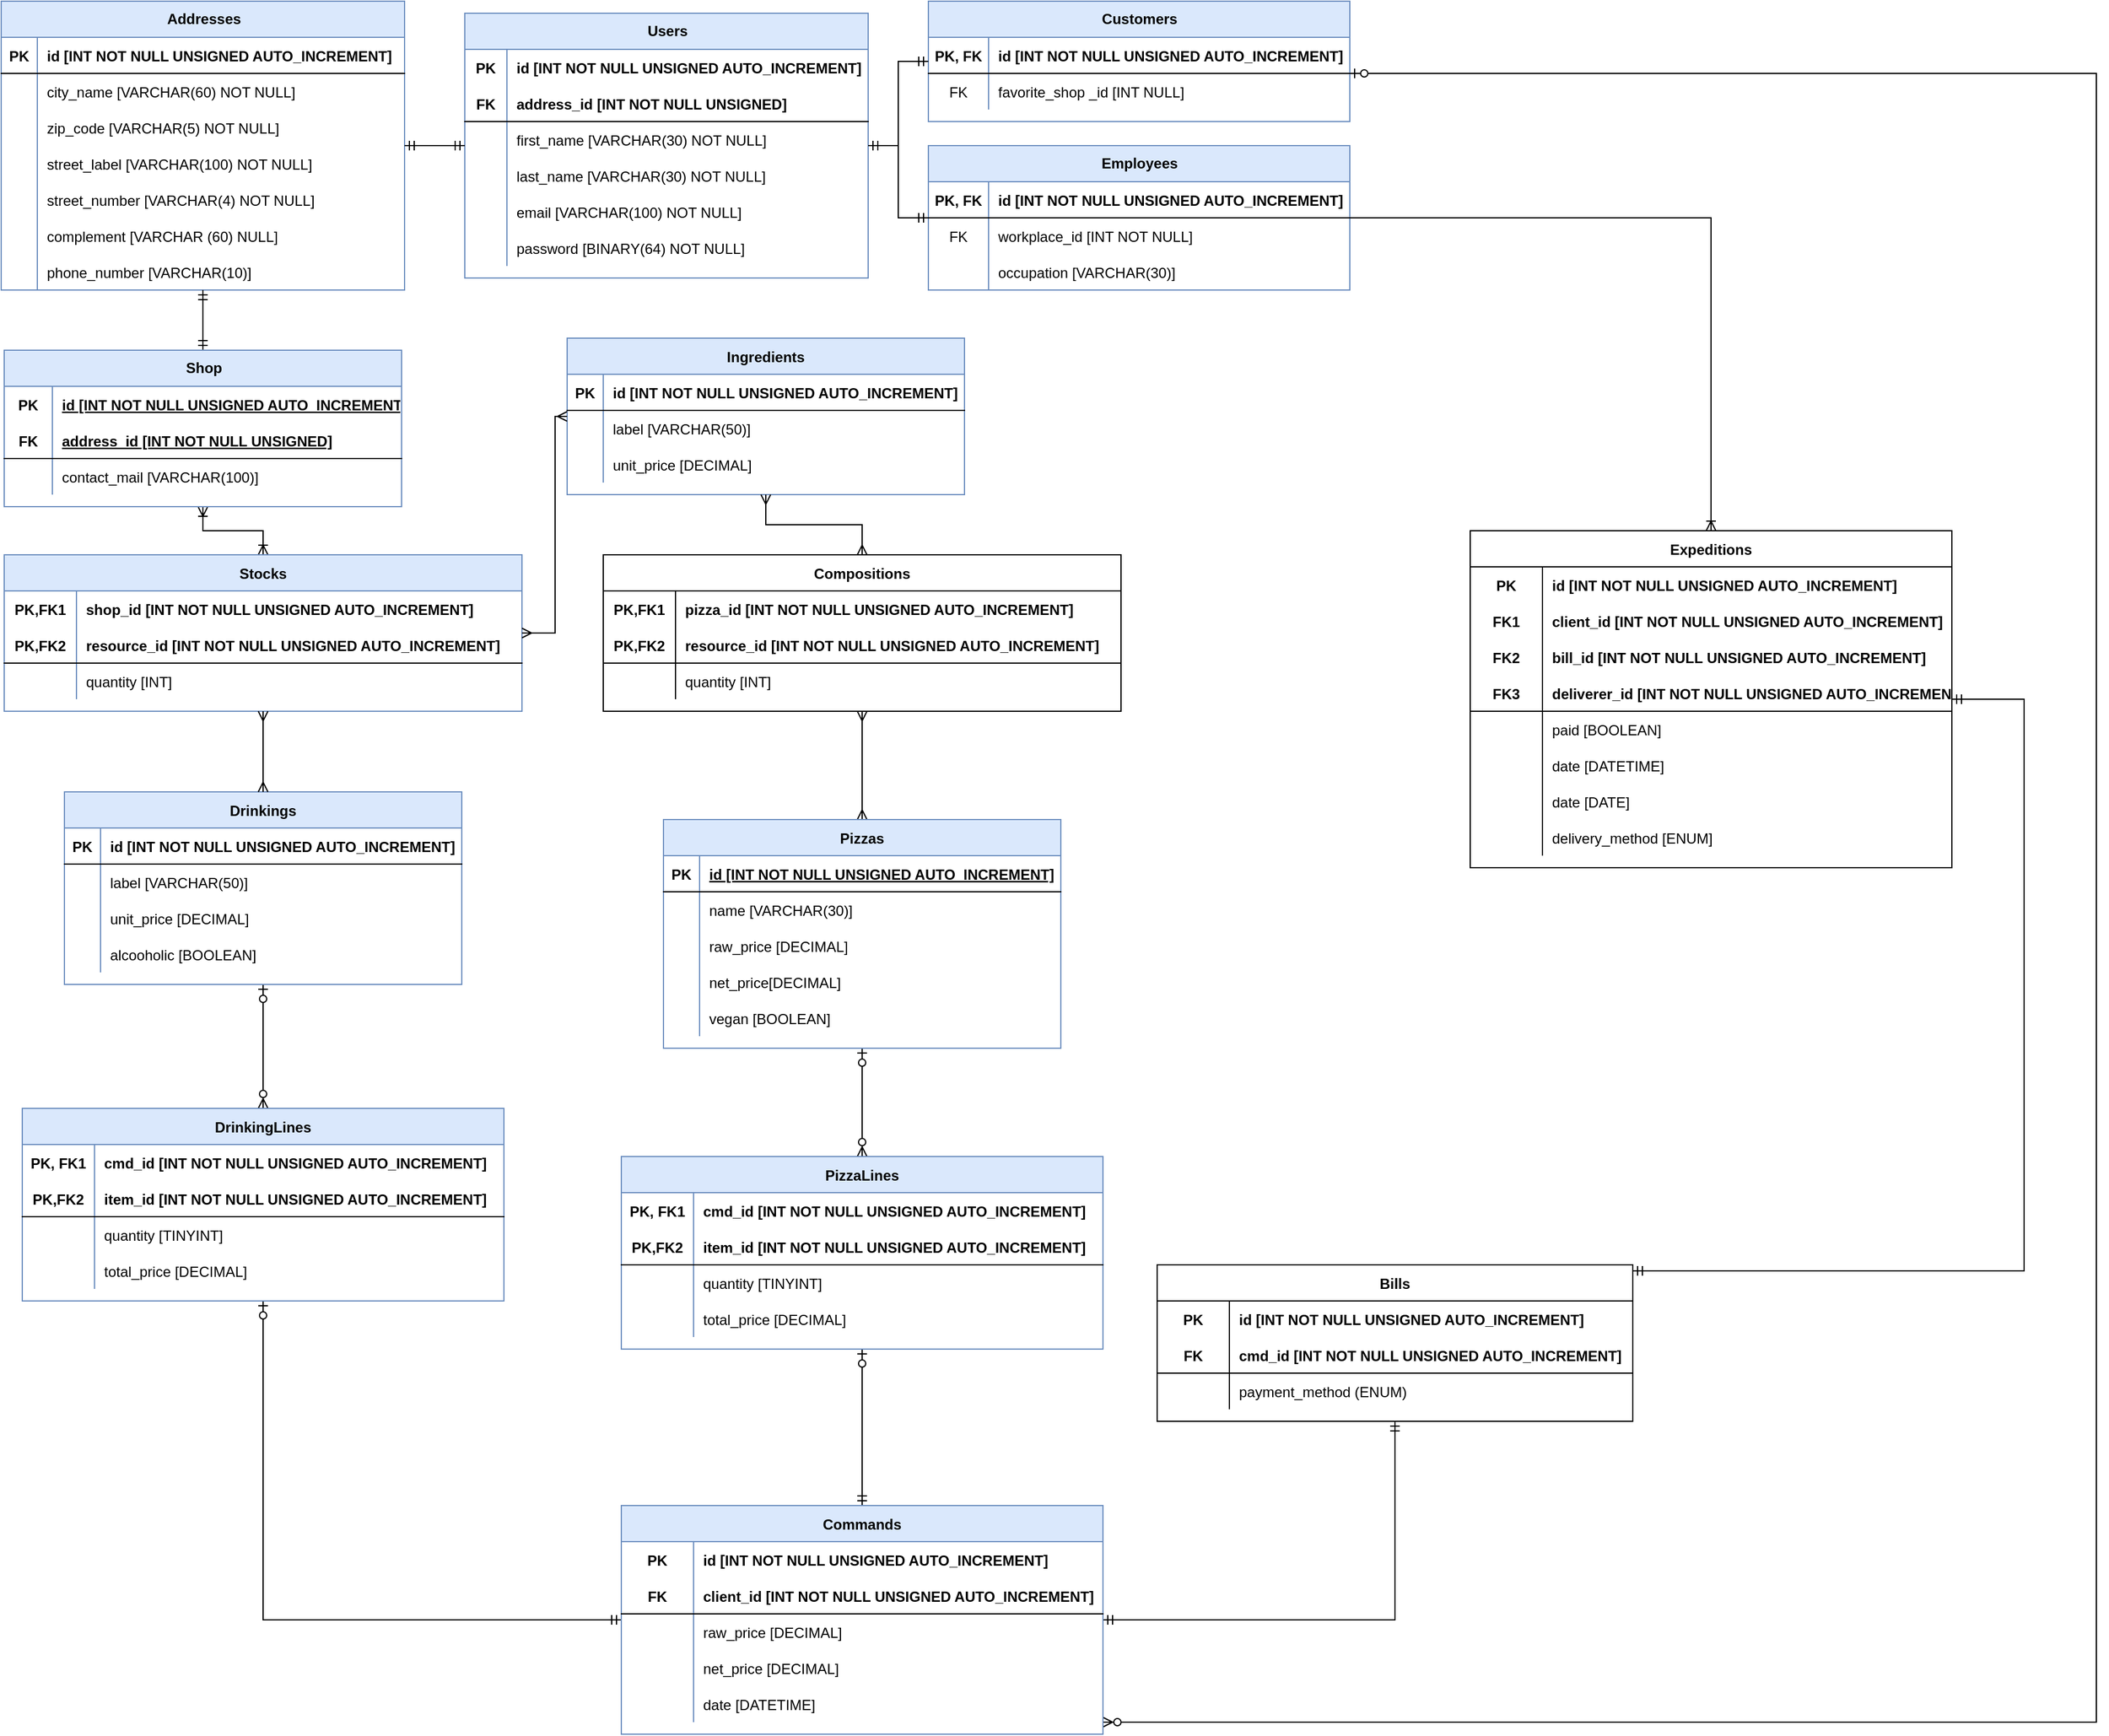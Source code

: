 <mxfile version="13.6.2" type="device"><diagram id="R2lEEEUBdFMjLlhIrx00" name="Page-1"><mxGraphModel dx="1086" dy="829" grid="1" gridSize="10" guides="1" tooltips="1" connect="1" arrows="1" fold="1" page="1" pageScale="1" pageWidth="2336" pageHeight="1654" math="0" shadow="0" extFonts="Permanent Marker^https://fonts.googleapis.com/css?family=Permanent+Marker"><root><mxCell id="0"/><mxCell id="1" parent="0"/><mxCell id="oBDc0X1j2oDSSrkgFaEl-41" value="Addresses" style="shape=table;startSize=30;container=1;collapsible=1;childLayout=tableLayout;fixedRows=1;rowLines=0;fontStyle=1;align=center;resizeLast=1;shadow=0;sketch=0;strokeWidth=1;html=1;fillColor=#dae8fc;strokeColor=#6c8ebf;" parent="1" vertex="1"><mxGeometry x="30" y="10" width="335" height="240" as="geometry"/></mxCell><mxCell id="oBDc0X1j2oDSSrkgFaEl-42" value="" style="shape=partialRectangle;collapsible=0;dropTarget=0;pointerEvents=0;top=0;left=0;bottom=1;right=0;points=[[0,0.5],[1,0.5]];portConstraint=eastwest;fillColor=none;" parent="oBDc0X1j2oDSSrkgFaEl-41" vertex="1"><mxGeometry y="30" width="335" height="30" as="geometry"/></mxCell><mxCell id="oBDc0X1j2oDSSrkgFaEl-43" value="PK" style="shape=partialRectangle;connectable=0;top=0;left=0;bottom=0;right=0;fontStyle=1;overflow=hidden;fillColor=none;" parent="oBDc0X1j2oDSSrkgFaEl-42" vertex="1"><mxGeometry width="30" height="30" as="geometry"/></mxCell><mxCell id="oBDc0X1j2oDSSrkgFaEl-44" value="id [INT NOT NULL UNSIGNED AUTO_INCREMENT]" style="shape=partialRectangle;connectable=0;top=0;left=0;bottom=0;right=0;align=left;spacingLeft=6;fontStyle=1;overflow=hidden;fillColor=none;" parent="oBDc0X1j2oDSSrkgFaEl-42" vertex="1"><mxGeometry x="30" width="305" height="30" as="geometry"/></mxCell><mxCell id="oBDc0X1j2oDSSrkgFaEl-19" value="" style="shape=partialRectangle;collapsible=0;dropTarget=0;pointerEvents=0;top=0;left=0;bottom=0;right=0;points=[[0,0.5],[1,0.5]];portConstraint=eastwest;fillColor=none;" parent="oBDc0X1j2oDSSrkgFaEl-41" vertex="1"><mxGeometry y="60" width="335" height="30" as="geometry"/></mxCell><mxCell id="oBDc0X1j2oDSSrkgFaEl-20" value="" style="shape=partialRectangle;connectable=0;top=0;left=0;bottom=0;right=0;editable=1;overflow=hidden;fillColor=none;" parent="oBDc0X1j2oDSSrkgFaEl-19" vertex="1"><mxGeometry width="30" height="30" as="geometry"/></mxCell><mxCell id="oBDc0X1j2oDSSrkgFaEl-21" value="city_name [VARCHAR(60) NOT NULL]" style="shape=partialRectangle;connectable=0;top=0;left=0;bottom=0;right=0;align=left;spacingLeft=6;overflow=hidden;fillColor=none;" parent="oBDc0X1j2oDSSrkgFaEl-19" vertex="1"><mxGeometry x="30" width="305" height="30" as="geometry"/></mxCell><mxCell id="oBDc0X1j2oDSSrkgFaEl-22" value="" style="shape=partialRectangle;collapsible=0;dropTarget=0;pointerEvents=0;top=0;left=0;bottom=0;right=0;points=[[0,0.5],[1,0.5]];portConstraint=eastwest;fillColor=none;" parent="oBDc0X1j2oDSSrkgFaEl-41" vertex="1"><mxGeometry y="90" width="335" height="30" as="geometry"/></mxCell><mxCell id="oBDc0X1j2oDSSrkgFaEl-23" value="" style="shape=partialRectangle;connectable=0;top=0;left=0;bottom=0;right=0;editable=1;overflow=hidden;fillColor=none;" parent="oBDc0X1j2oDSSrkgFaEl-22" vertex="1"><mxGeometry width="30" height="30" as="geometry"/></mxCell><mxCell id="oBDc0X1j2oDSSrkgFaEl-24" value="zip_code [VARCHAR(5) NOT NULL]" style="shape=partialRectangle;connectable=0;top=0;left=0;bottom=0;right=0;align=left;spacingLeft=6;overflow=hidden;fillColor=none;" parent="oBDc0X1j2oDSSrkgFaEl-22" vertex="1"><mxGeometry x="30" width="305" height="30" as="geometry"/></mxCell><mxCell id="oBDc0X1j2oDSSrkgFaEl-25" value="" style="shape=partialRectangle;collapsible=0;dropTarget=0;pointerEvents=0;top=0;left=0;bottom=0;right=0;points=[[0,0.5],[1,0.5]];portConstraint=eastwest;fillColor=none;" parent="oBDc0X1j2oDSSrkgFaEl-41" vertex="1"><mxGeometry y="120" width="335" height="30" as="geometry"/></mxCell><mxCell id="oBDc0X1j2oDSSrkgFaEl-26" value="" style="shape=partialRectangle;connectable=0;top=0;left=0;bottom=0;right=0;editable=1;overflow=hidden;fillColor=none;" parent="oBDc0X1j2oDSSrkgFaEl-25" vertex="1"><mxGeometry width="30" height="30" as="geometry"/></mxCell><mxCell id="oBDc0X1j2oDSSrkgFaEl-27" value="street_label [VARCHAR(100) NOT NULL]" style="shape=partialRectangle;connectable=0;top=0;left=0;bottom=0;right=0;align=left;spacingLeft=6;overflow=hidden;fillColor=none;" parent="oBDc0X1j2oDSSrkgFaEl-25" vertex="1"><mxGeometry x="30" width="305" height="30" as="geometry"/></mxCell><mxCell id="oBDc0X1j2oDSSrkgFaEl-31" value="" style="shape=partialRectangle;collapsible=0;dropTarget=0;pointerEvents=0;top=0;left=0;bottom=0;right=0;points=[[0,0.5],[1,0.5]];portConstraint=eastwest;shadow=0;sketch=0;strokeWidth=1;html=1;fillColor=none;" parent="oBDc0X1j2oDSSrkgFaEl-41" vertex="1"><mxGeometry y="150" width="335" height="30" as="geometry"/></mxCell><mxCell id="oBDc0X1j2oDSSrkgFaEl-32" value="" style="shape=partialRectangle;connectable=0;top=0;left=0;bottom=0;right=0;editable=1;overflow=hidden;fillColor=none;" parent="oBDc0X1j2oDSSrkgFaEl-31" vertex="1"><mxGeometry width="30" height="30" as="geometry"/></mxCell><mxCell id="oBDc0X1j2oDSSrkgFaEl-33" value="street_number [VARCHAR(4) NOT NULL]" style="shape=partialRectangle;connectable=0;top=0;left=0;bottom=0;right=0;align=left;spacingLeft=6;overflow=hidden;fillColor=none;" parent="oBDc0X1j2oDSSrkgFaEl-31" vertex="1"><mxGeometry x="30" width="305" height="30" as="geometry"/></mxCell><mxCell id="oBDc0X1j2oDSSrkgFaEl-35" value="" style="shape=partialRectangle;collapsible=0;dropTarget=0;pointerEvents=0;top=0;left=0;bottom=0;right=0;points=[[0,0.5],[1,0.5]];portConstraint=eastwest;shadow=0;sketch=0;strokeWidth=1;html=1;fillColor=none;" parent="oBDc0X1j2oDSSrkgFaEl-41" vertex="1"><mxGeometry y="180" width="335" height="30" as="geometry"/></mxCell><mxCell id="oBDc0X1j2oDSSrkgFaEl-36" value="" style="shape=partialRectangle;connectable=0;top=0;left=0;bottom=0;right=0;editable=1;overflow=hidden;fillColor=none;" parent="oBDc0X1j2oDSSrkgFaEl-35" vertex="1"><mxGeometry width="30" height="30" as="geometry"/></mxCell><mxCell id="oBDc0X1j2oDSSrkgFaEl-37" value="complement [VARCHAR (60) NULL]" style="shape=partialRectangle;connectable=0;top=0;left=0;bottom=0;right=0;align=left;spacingLeft=6;overflow=hidden;fillColor=none;" parent="oBDc0X1j2oDSSrkgFaEl-35" vertex="1"><mxGeometry x="30" width="305" height="30" as="geometry"/></mxCell><mxCell id="oBDc0X1j2oDSSrkgFaEl-38" value="" style="shape=partialRectangle;collapsible=0;dropTarget=0;pointerEvents=0;top=0;left=0;bottom=0;right=0;points=[[0,0.5],[1,0.5]];portConstraint=eastwest;shadow=0;sketch=0;strokeWidth=1;html=1;fillColor=none;" parent="oBDc0X1j2oDSSrkgFaEl-41" vertex="1"><mxGeometry y="210" width="335" height="30" as="geometry"/></mxCell><mxCell id="oBDc0X1j2oDSSrkgFaEl-39" value="" style="shape=partialRectangle;connectable=0;top=0;left=0;bottom=0;right=0;editable=1;overflow=hidden;fillColor=none;" parent="oBDc0X1j2oDSSrkgFaEl-38" vertex="1"><mxGeometry width="30" height="30" as="geometry"/></mxCell><mxCell id="oBDc0X1j2oDSSrkgFaEl-40" value="phone_number [VARCHAR(10)]" style="shape=partialRectangle;connectable=0;top=0;left=0;bottom=0;right=0;align=left;spacingLeft=6;overflow=hidden;fillColor=none;" parent="oBDc0X1j2oDSSrkgFaEl-38" vertex="1"><mxGeometry x="30" width="305" height="30" as="geometry"/></mxCell><mxCell id="oBDc0X1j2oDSSrkgFaEl-83" value="Users" style="shape=table;startSize=30;container=1;collapsible=1;childLayout=tableLayout;fixedRows=1;rowLines=0;fontStyle=1;align=center;resizeLast=1;shadow=0;sketch=0;strokeColor=#6c8ebf;strokeWidth=1;fillColor=#dae8fc;html=1;" parent="1" vertex="1"><mxGeometry x="415" y="20" width="335" height="220" as="geometry"/></mxCell><mxCell id="oBDc0X1j2oDSSrkgFaEl-84" value="" style="shape=partialRectangle;collapsible=0;dropTarget=0;pointerEvents=0;fillColor=none;top=0;left=0;bottom=0;right=0;points=[[0,0.5],[1,0.5]];portConstraint=eastwest;" parent="oBDc0X1j2oDSSrkgFaEl-83" vertex="1"><mxGeometry y="30" width="335" height="30" as="geometry"/></mxCell><mxCell id="oBDc0X1j2oDSSrkgFaEl-85" value="PK" style="shape=partialRectangle;connectable=0;fillColor=none;top=0;left=0;bottom=0;right=0;fontStyle=1;overflow=hidden;" parent="oBDc0X1j2oDSSrkgFaEl-84" vertex="1"><mxGeometry width="35" height="30" as="geometry"/></mxCell><mxCell id="oBDc0X1j2oDSSrkgFaEl-86" value="id [INT NOT NULL UNSIGNED AUTO_INCREMENT]" style="shape=partialRectangle;connectable=0;fillColor=none;top=0;left=0;bottom=0;right=0;align=left;spacingLeft=6;fontStyle=1;overflow=hidden;" parent="oBDc0X1j2oDSSrkgFaEl-84" vertex="1"><mxGeometry x="35" width="300" height="30" as="geometry"/></mxCell><mxCell id="oBDc0X1j2oDSSrkgFaEl-87" value="" style="shape=partialRectangle;collapsible=0;dropTarget=0;pointerEvents=0;fillColor=none;top=0;left=0;bottom=1;right=0;points=[[0,0.5],[1,0.5]];portConstraint=eastwest;" parent="oBDc0X1j2oDSSrkgFaEl-83" vertex="1"><mxGeometry y="60" width="335" height="30" as="geometry"/></mxCell><mxCell id="oBDc0X1j2oDSSrkgFaEl-88" value="FK" style="shape=partialRectangle;connectable=0;fillColor=none;top=0;left=0;bottom=0;right=0;fontStyle=1;overflow=hidden;" parent="oBDc0X1j2oDSSrkgFaEl-87" vertex="1"><mxGeometry width="35" height="30" as="geometry"/></mxCell><mxCell id="oBDc0X1j2oDSSrkgFaEl-89" value="address_id [INT NOT NULL UNSIGNED]" style="shape=partialRectangle;connectable=0;fillColor=none;top=0;left=0;bottom=0;right=0;align=left;spacingLeft=6;fontStyle=1;overflow=hidden;" parent="oBDc0X1j2oDSSrkgFaEl-87" vertex="1"><mxGeometry x="35" width="300" height="30" as="geometry"/></mxCell><mxCell id="oBDc0X1j2oDSSrkgFaEl-90" value="" style="shape=partialRectangle;collapsible=0;dropTarget=0;pointerEvents=0;fillColor=none;top=0;left=0;bottom=0;right=0;points=[[0,0.5],[1,0.5]];portConstraint=eastwest;" parent="oBDc0X1j2oDSSrkgFaEl-83" vertex="1"><mxGeometry y="90" width="335" height="30" as="geometry"/></mxCell><mxCell id="oBDc0X1j2oDSSrkgFaEl-91" value="" style="shape=partialRectangle;connectable=0;fillColor=none;top=0;left=0;bottom=0;right=0;editable=1;overflow=hidden;" parent="oBDc0X1j2oDSSrkgFaEl-90" vertex="1"><mxGeometry width="35" height="30" as="geometry"/></mxCell><mxCell id="oBDc0X1j2oDSSrkgFaEl-92" value="first_name [VARCHAR(30) NOT NULL]" style="shape=partialRectangle;connectable=0;fillColor=none;top=0;left=0;bottom=0;right=0;align=left;spacingLeft=6;overflow=hidden;" parent="oBDc0X1j2oDSSrkgFaEl-90" vertex="1"><mxGeometry x="35" width="300" height="30" as="geometry"/></mxCell><mxCell id="oBDc0X1j2oDSSrkgFaEl-93" value="" style="shape=partialRectangle;collapsible=0;dropTarget=0;pointerEvents=0;fillColor=none;top=0;left=0;bottom=0;right=0;points=[[0,0.5],[1,0.5]];portConstraint=eastwest;" parent="oBDc0X1j2oDSSrkgFaEl-83" vertex="1"><mxGeometry y="120" width="335" height="30" as="geometry"/></mxCell><mxCell id="oBDc0X1j2oDSSrkgFaEl-94" value="" style="shape=partialRectangle;connectable=0;fillColor=none;top=0;left=0;bottom=0;right=0;editable=1;overflow=hidden;" parent="oBDc0X1j2oDSSrkgFaEl-93" vertex="1"><mxGeometry width="35" height="30" as="geometry"/></mxCell><mxCell id="oBDc0X1j2oDSSrkgFaEl-95" value="last_name [VARCHAR(30) NOT NULL]" style="shape=partialRectangle;connectable=0;fillColor=none;top=0;left=0;bottom=0;right=0;align=left;spacingLeft=6;overflow=hidden;" parent="oBDc0X1j2oDSSrkgFaEl-93" vertex="1"><mxGeometry x="35" width="300" height="30" as="geometry"/></mxCell><mxCell id="oBDc0X1j2oDSSrkgFaEl-124" value="" style="shape=partialRectangle;collapsible=0;dropTarget=0;pointerEvents=0;fillColor=none;top=0;left=0;bottom=0;right=0;points=[[0,0.5],[1,0.5]];portConstraint=eastwest;" parent="oBDc0X1j2oDSSrkgFaEl-83" vertex="1"><mxGeometry y="150" width="335" height="30" as="geometry"/></mxCell><mxCell id="oBDc0X1j2oDSSrkgFaEl-125" value="" style="shape=partialRectangle;connectable=0;fillColor=none;top=0;left=0;bottom=0;right=0;editable=1;overflow=hidden;" parent="oBDc0X1j2oDSSrkgFaEl-124" vertex="1"><mxGeometry width="35" height="30" as="geometry"/></mxCell><mxCell id="oBDc0X1j2oDSSrkgFaEl-126" value="email [VARCHAR(100) NOT NULL]" style="shape=partialRectangle;connectable=0;fillColor=none;top=0;left=0;bottom=0;right=0;align=left;spacingLeft=6;overflow=hidden;" parent="oBDc0X1j2oDSSrkgFaEl-124" vertex="1"><mxGeometry x="35" width="300" height="30" as="geometry"/></mxCell><mxCell id="oBDc0X1j2oDSSrkgFaEl-131" value="" style="shape=partialRectangle;collapsible=0;dropTarget=0;pointerEvents=0;fillColor=none;top=0;left=0;bottom=0;right=0;points=[[0,0.5],[1,0.5]];portConstraint=eastwest;" parent="oBDc0X1j2oDSSrkgFaEl-83" vertex="1"><mxGeometry y="180" width="335" height="30" as="geometry"/></mxCell><mxCell id="oBDc0X1j2oDSSrkgFaEl-132" value="" style="shape=partialRectangle;connectable=0;fillColor=none;top=0;left=0;bottom=0;right=0;editable=1;overflow=hidden;" parent="oBDc0X1j2oDSSrkgFaEl-131" vertex="1"><mxGeometry width="35" height="30" as="geometry"/></mxCell><mxCell id="oBDc0X1j2oDSSrkgFaEl-133" value="password [BINARY(64) NOT NULL]" style="shape=partialRectangle;connectable=0;fillColor=none;top=0;left=0;bottom=0;right=0;align=left;spacingLeft=6;overflow=hidden;" parent="oBDc0X1j2oDSSrkgFaEl-131" vertex="1"><mxGeometry x="35" width="300" height="30" as="geometry"/></mxCell><mxCell id="oBDc0X1j2oDSSrkgFaEl-54" value="Customers" style="shape=table;startSize=30;container=1;collapsible=1;childLayout=tableLayout;fixedRows=1;rowLines=0;fontStyle=1;align=center;resizeLast=1;shadow=0;sketch=0;strokeColor=#6c8ebf;strokeWidth=1;fillColor=#dae8fc;html=1;" parent="1" vertex="1"><mxGeometry x="800" y="10" width="350" height="100" as="geometry"/></mxCell><mxCell id="oBDc0X1j2oDSSrkgFaEl-55" value="" style="shape=partialRectangle;collapsible=0;dropTarget=0;pointerEvents=0;fillColor=none;top=0;left=0;bottom=1;right=0;points=[[0,0.5],[1,0.5]];portConstraint=eastwest;" parent="oBDc0X1j2oDSSrkgFaEl-54" vertex="1"><mxGeometry y="30" width="350" height="30" as="geometry"/></mxCell><mxCell id="oBDc0X1j2oDSSrkgFaEl-56" value="PK, FK" style="shape=partialRectangle;connectable=0;fillColor=none;top=0;left=0;bottom=0;right=0;fontStyle=1;overflow=hidden;" parent="oBDc0X1j2oDSSrkgFaEl-55" vertex="1"><mxGeometry width="50" height="30" as="geometry"/></mxCell><mxCell id="oBDc0X1j2oDSSrkgFaEl-57" value="id [INT NOT NULL UNSIGNED AUTO_INCREMENT]" style="shape=partialRectangle;connectable=0;fillColor=none;top=0;left=0;bottom=0;right=0;align=left;spacingLeft=6;fontStyle=1;overflow=hidden;" parent="oBDc0X1j2oDSSrkgFaEl-55" vertex="1"><mxGeometry x="50" width="300" height="30" as="geometry"/></mxCell><mxCell id="oBDc0X1j2oDSSrkgFaEl-58" value="" style="shape=partialRectangle;collapsible=0;dropTarget=0;pointerEvents=0;fillColor=none;top=0;left=0;bottom=0;right=0;points=[[0,0.5],[1,0.5]];portConstraint=eastwest;" parent="oBDc0X1j2oDSSrkgFaEl-54" vertex="1"><mxGeometry y="60" width="350" height="30" as="geometry"/></mxCell><mxCell id="oBDc0X1j2oDSSrkgFaEl-59" value="FK" style="shape=partialRectangle;connectable=0;fillColor=none;top=0;left=0;bottom=0;right=0;editable=1;overflow=hidden;" parent="oBDc0X1j2oDSSrkgFaEl-58" vertex="1"><mxGeometry width="50" height="30" as="geometry"/></mxCell><mxCell id="oBDc0X1j2oDSSrkgFaEl-60" value="favorite_shop _id [INT NULL]" style="shape=partialRectangle;connectable=0;fillColor=none;top=0;left=0;bottom=0;right=0;align=left;spacingLeft=6;overflow=hidden;" parent="oBDc0X1j2oDSSrkgFaEl-58" vertex="1"><mxGeometry x="50" width="300" height="30" as="geometry"/></mxCell><mxCell id="UYpRTpiFjGOrVj4EJ0mh-2" value="Employees" style="shape=table;startSize=30;container=1;collapsible=1;childLayout=tableLayout;fixedRows=1;rowLines=0;fontStyle=1;align=center;resizeLast=1;shadow=0;sketch=0;strokeColor=#6c8ebf;strokeWidth=1;fillColor=#dae8fc;html=1;" parent="1" vertex="1"><mxGeometry x="800" y="130" width="350" height="120" as="geometry"/></mxCell><mxCell id="UYpRTpiFjGOrVj4EJ0mh-3" value="" style="shape=partialRectangle;collapsible=0;dropTarget=0;pointerEvents=0;fillColor=none;top=0;left=0;bottom=1;right=0;points=[[0,0.5],[1,0.5]];portConstraint=eastwest;" parent="UYpRTpiFjGOrVj4EJ0mh-2" vertex="1"><mxGeometry y="30" width="350" height="30" as="geometry"/></mxCell><mxCell id="UYpRTpiFjGOrVj4EJ0mh-4" value="PK, FK" style="shape=partialRectangle;connectable=0;fillColor=none;top=0;left=0;bottom=0;right=0;fontStyle=1;overflow=hidden;" parent="UYpRTpiFjGOrVj4EJ0mh-3" vertex="1"><mxGeometry width="50" height="30" as="geometry"/></mxCell><mxCell id="UYpRTpiFjGOrVj4EJ0mh-5" value="id [INT NOT NULL UNSIGNED AUTO_INCREMENT]" style="shape=partialRectangle;connectable=0;fillColor=none;top=0;left=0;bottom=0;right=0;align=left;spacingLeft=6;fontStyle=1;overflow=hidden;" parent="UYpRTpiFjGOrVj4EJ0mh-3" vertex="1"><mxGeometry x="50" width="300" height="30" as="geometry"/></mxCell><mxCell id="UYpRTpiFjGOrVj4EJ0mh-6" value="" style="shape=partialRectangle;collapsible=0;dropTarget=0;pointerEvents=0;fillColor=none;top=0;left=0;bottom=0;right=0;points=[[0,0.5],[1,0.5]];portConstraint=eastwest;" parent="UYpRTpiFjGOrVj4EJ0mh-2" vertex="1"><mxGeometry y="60" width="350" height="30" as="geometry"/></mxCell><mxCell id="UYpRTpiFjGOrVj4EJ0mh-7" value="FK" style="shape=partialRectangle;connectable=0;fillColor=none;top=0;left=0;bottom=0;right=0;editable=1;overflow=hidden;" parent="UYpRTpiFjGOrVj4EJ0mh-6" vertex="1"><mxGeometry width="50" height="30" as="geometry"/></mxCell><mxCell id="UYpRTpiFjGOrVj4EJ0mh-8" value="workplace_id [INT NOT NULL]" style="shape=partialRectangle;connectable=0;fillColor=none;top=0;left=0;bottom=0;right=0;align=left;spacingLeft=6;overflow=hidden;" parent="UYpRTpiFjGOrVj4EJ0mh-6" vertex="1"><mxGeometry x="50" width="300" height="30" as="geometry"/></mxCell><mxCell id="UYpRTpiFjGOrVj4EJ0mh-9" value="" style="shape=partialRectangle;collapsible=0;dropTarget=0;pointerEvents=0;fillColor=none;top=0;left=0;bottom=0;right=0;points=[[0,0.5],[1,0.5]];portConstraint=eastwest;" parent="UYpRTpiFjGOrVj4EJ0mh-2" vertex="1"><mxGeometry y="90" width="350" height="30" as="geometry"/></mxCell><mxCell id="UYpRTpiFjGOrVj4EJ0mh-10" value="" style="shape=partialRectangle;connectable=0;fillColor=none;top=0;left=0;bottom=0;right=0;editable=1;overflow=hidden;" parent="UYpRTpiFjGOrVj4EJ0mh-9" vertex="1"><mxGeometry width="50" height="30" as="geometry"/></mxCell><mxCell id="UYpRTpiFjGOrVj4EJ0mh-11" value="occupation [VARCHAR(30)]" style="shape=partialRectangle;connectable=0;fillColor=none;top=0;left=0;bottom=0;right=0;align=left;spacingLeft=6;overflow=hidden;" parent="UYpRTpiFjGOrVj4EJ0mh-9" vertex="1"><mxGeometry x="50" width="300" height="30" as="geometry"/></mxCell><mxCell id="sBau9aDm8FPjxV-vHCnP-7" value="" style="edgeStyle=orthogonalEdgeStyle;fontSize=12;html=1;endArrow=ERzeroToMany;startArrow=ERzeroToOne;startFill=1;endFill=1;rounded=0;" parent="1" source="UYpRTpiFjGOrVj4EJ0mh-233" target="UYpRTpiFjGOrVj4EJ0mh-145" edge="1"><mxGeometry width="100" height="100" relative="1" as="geometry"><mxPoint x="1150" y="1310" as="sourcePoint"/><mxPoint x="1250" y="1210" as="targetPoint"/></mxGeometry></mxCell><mxCell id="sBau9aDm8FPjxV-vHCnP-9" value="" style="edgeStyle=orthogonalEdgeStyle;fontSize=12;html=1;endArrow=ERzeroToMany;startArrow=ERzeroToOne;startFill=1;endFill=1;rounded=0;" parent="1" source="UYpRTpiFjGOrVj4EJ0mh-65" target="zemqpRNbgSxmzLMQ4LRJ-5" edge="1"><mxGeometry width="100" height="100" relative="1" as="geometry"><mxPoint x="522.5" y="940" as="sourcePoint"/><mxPoint x="582.5" y="1183" as="targetPoint"/></mxGeometry></mxCell><mxCell id="sBau9aDm8FPjxV-vHCnP-13" value="" style="edgeStyle=orthogonalEdgeStyle;fontSize=12;html=1;endArrow=ERoneToMany;startArrow=ERoneToMany;entryX=0.5;entryY=1;entryDx=0;entryDy=0;exitX=0.5;exitY=0;exitDx=0;exitDy=0;rounded=0;" parent="1" source="UYpRTpiFjGOrVj4EJ0mh-51" target="oBDc0X1j2oDSSrkgFaEl-96" edge="1"><mxGeometry width="100" height="100" relative="1" as="geometry"><mxPoint x="770" y="770" as="sourcePoint"/><mxPoint x="870" y="670" as="targetPoint"/></mxGeometry></mxCell><mxCell id="_hNou9IbOV5BajyNJz5E-1" value="" style="edgeStyle=orthogonalEdgeStyle;fontSize=12;html=1;endArrow=ERmandOne;startArrow=ERmandOne;rounded=0;" parent="1" source="oBDc0X1j2oDSSrkgFaEl-96" target="oBDc0X1j2oDSSrkgFaEl-41" edge="1"><mxGeometry width="100" height="100" relative="1" as="geometry"><mxPoint x="670" y="480" as="sourcePoint"/><mxPoint x="770" y="380" as="targetPoint"/></mxGeometry></mxCell><mxCell id="_hNou9IbOV5BajyNJz5E-2" value="" style="edgeStyle=orthogonalEdgeStyle;fontSize=12;html=1;endArrow=ERmandOne;startArrow=ERmandOne;rounded=0;" parent="1" source="oBDc0X1j2oDSSrkgFaEl-83" target="oBDc0X1j2oDSSrkgFaEl-41" edge="1"><mxGeometry width="100" height="100" relative="1" as="geometry"><mxPoint x="207.5" y="340" as="sourcePoint"/><mxPoint x="207.5" y="260" as="targetPoint"/></mxGeometry></mxCell><mxCell id="_hNou9IbOV5BajyNJz5E-3" value="" style="edgeStyle=orthogonalEdgeStyle;fontSize=12;html=1;endArrow=ERmandOne;startArrow=ERmandOne;rounded=0;" parent="1" source="oBDc0X1j2oDSSrkgFaEl-54" target="oBDc0X1j2oDSSrkgFaEl-83" edge="1"><mxGeometry width="100" height="100" relative="1" as="geometry"><mxPoint x="217.5" y="350" as="sourcePoint"/><mxPoint x="217.5" y="270" as="targetPoint"/></mxGeometry></mxCell><mxCell id="_hNou9IbOV5BajyNJz5E-4" value="" style="edgeStyle=orthogonalEdgeStyle;fontSize=12;html=1;endArrow=ERmandOne;startArrow=ERmandOne;rounded=0;" parent="1" source="UYpRTpiFjGOrVj4EJ0mh-2" target="oBDc0X1j2oDSSrkgFaEl-83" edge="1"><mxGeometry width="100" height="100" relative="1" as="geometry"><mxPoint x="227.5" y="360" as="sourcePoint"/><mxPoint x="227.5" y="280" as="targetPoint"/></mxGeometry></mxCell><mxCell id="_hNou9IbOV5BajyNJz5E-5" value="" style="edgeStyle=orthogonalEdgeStyle;fontSize=12;html=1;endArrow=ERmany;startArrow=ERmany;rounded=0;" parent="1" source="UYpRTpiFjGOrVj4EJ0mh-233" target="UYpRTpiFjGOrVj4EJ0mh-254" edge="1"><mxGeometry width="100" height="100" relative="1" as="geometry"><mxPoint x="1150" y="780" as="sourcePoint"/><mxPoint x="1250" y="680" as="targetPoint"/></mxGeometry></mxCell><mxCell id="oBDc0X1j2oDSSrkgFaEl-96" value="Shop" style="shape=table;startSize=30;container=1;collapsible=1;childLayout=tableLayout;fixedRows=1;rowLines=0;fontStyle=1;align=center;resizeLast=1;shadow=0;sketch=0;strokeColor=#6c8ebf;strokeWidth=1;fillColor=#dae8fc;html=1;" parent="1" vertex="1"><mxGeometry x="32.5" y="300" width="330" height="130" as="geometry"/></mxCell><mxCell id="oBDc0X1j2oDSSrkgFaEl-97" value="" style="shape=partialRectangle;collapsible=0;dropTarget=0;pointerEvents=0;fillColor=none;top=0;left=0;bottom=0;right=0;points=[[0,0.5],[1,0.5]];portConstraint=eastwest;" parent="oBDc0X1j2oDSSrkgFaEl-96" vertex="1"><mxGeometry y="30" width="330" height="30" as="geometry"/></mxCell><mxCell id="oBDc0X1j2oDSSrkgFaEl-98" value="PK" style="shape=partialRectangle;connectable=0;fillColor=none;top=0;left=0;bottom=0;right=0;fontStyle=1;overflow=hidden;" parent="oBDc0X1j2oDSSrkgFaEl-97" vertex="1"><mxGeometry width="40" height="30" as="geometry"/></mxCell><mxCell id="oBDc0X1j2oDSSrkgFaEl-99" value="id [INT NOT NULL UNSIGNED AUTO_INCREMENT]" style="shape=partialRectangle;connectable=0;fillColor=none;top=0;left=0;bottom=0;right=0;align=left;spacingLeft=6;fontStyle=5;overflow=hidden;" parent="oBDc0X1j2oDSSrkgFaEl-97" vertex="1"><mxGeometry x="40" width="290" height="30" as="geometry"/></mxCell><mxCell id="oBDc0X1j2oDSSrkgFaEl-100" value="" style="shape=partialRectangle;collapsible=0;dropTarget=0;pointerEvents=0;fillColor=none;top=0;left=0;bottom=1;right=0;points=[[0,0.5],[1,0.5]];portConstraint=eastwest;" parent="oBDc0X1j2oDSSrkgFaEl-96" vertex="1"><mxGeometry y="60" width="330" height="30" as="geometry"/></mxCell><mxCell id="oBDc0X1j2oDSSrkgFaEl-101" value="FK" style="shape=partialRectangle;connectable=0;fillColor=none;top=0;left=0;bottom=0;right=0;fontStyle=1;overflow=hidden;" parent="oBDc0X1j2oDSSrkgFaEl-100" vertex="1"><mxGeometry width="40" height="30" as="geometry"/></mxCell><mxCell id="oBDc0X1j2oDSSrkgFaEl-102" value="address_id [INT NOT NULL UNSIGNED]" style="shape=partialRectangle;connectable=0;fillColor=none;top=0;left=0;bottom=0;right=0;align=left;spacingLeft=6;fontStyle=5;overflow=hidden;" parent="oBDc0X1j2oDSSrkgFaEl-100" vertex="1"><mxGeometry x="40" width="290" height="30" as="geometry"/></mxCell><mxCell id="oBDc0X1j2oDSSrkgFaEl-103" value="" style="shape=partialRectangle;collapsible=0;dropTarget=0;pointerEvents=0;fillColor=none;top=0;left=0;bottom=0;right=0;points=[[0,0.5],[1,0.5]];portConstraint=eastwest;" parent="oBDc0X1j2oDSSrkgFaEl-96" vertex="1"><mxGeometry y="90" width="330" height="30" as="geometry"/></mxCell><mxCell id="oBDc0X1j2oDSSrkgFaEl-104" value="" style="shape=partialRectangle;connectable=0;fillColor=none;top=0;left=0;bottom=0;right=0;editable=1;overflow=hidden;" parent="oBDc0X1j2oDSSrkgFaEl-103" vertex="1"><mxGeometry width="40" height="30" as="geometry"/></mxCell><mxCell id="oBDc0X1j2oDSSrkgFaEl-105" value="contact_mail [VARCHAR(100)]" style="shape=partialRectangle;connectable=0;fillColor=none;top=0;left=0;bottom=0;right=0;align=left;spacingLeft=6;overflow=hidden;" parent="oBDc0X1j2oDSSrkgFaEl-103" vertex="1"><mxGeometry x="40" width="290" height="30" as="geometry"/></mxCell><mxCell id="UYpRTpiFjGOrVj4EJ0mh-38" value="Ingredients" style="shape=table;startSize=30;container=1;collapsible=1;childLayout=tableLayout;fixedRows=1;rowLines=0;fontStyle=1;align=center;resizeLast=1;fillColor=#dae8fc;strokeColor=#6c8ebf;" parent="1" vertex="1"><mxGeometry x="500" y="290" width="330" height="130" as="geometry"/></mxCell><mxCell id="UYpRTpiFjGOrVj4EJ0mh-39" value="" style="shape=partialRectangle;collapsible=0;dropTarget=0;pointerEvents=0;fillColor=none;top=0;left=0;bottom=1;right=0;points=[[0,0.5],[1,0.5]];portConstraint=eastwest;" parent="UYpRTpiFjGOrVj4EJ0mh-38" vertex="1"><mxGeometry y="30" width="330" height="30" as="geometry"/></mxCell><mxCell id="UYpRTpiFjGOrVj4EJ0mh-40" value="PK" style="shape=partialRectangle;connectable=0;fillColor=none;top=0;left=0;bottom=0;right=0;fontStyle=1;overflow=hidden;" parent="UYpRTpiFjGOrVj4EJ0mh-39" vertex="1"><mxGeometry width="30" height="30" as="geometry"/></mxCell><mxCell id="UYpRTpiFjGOrVj4EJ0mh-41" value="id [INT NOT NULL UNSIGNED AUTO_INCREMENT]" style="shape=partialRectangle;connectable=0;fillColor=none;top=0;left=0;bottom=0;right=0;align=left;spacingLeft=6;fontStyle=1;overflow=hidden;" parent="UYpRTpiFjGOrVj4EJ0mh-39" vertex="1"><mxGeometry x="30" width="300" height="30" as="geometry"/></mxCell><mxCell id="UYpRTpiFjGOrVj4EJ0mh-42" value="" style="shape=partialRectangle;collapsible=0;dropTarget=0;pointerEvents=0;fillColor=none;top=0;left=0;bottom=0;right=0;points=[[0,0.5],[1,0.5]];portConstraint=eastwest;" parent="UYpRTpiFjGOrVj4EJ0mh-38" vertex="1"><mxGeometry y="60" width="330" height="30" as="geometry"/></mxCell><mxCell id="UYpRTpiFjGOrVj4EJ0mh-43" value="" style="shape=partialRectangle;connectable=0;fillColor=none;top=0;left=0;bottom=0;right=0;editable=1;overflow=hidden;" parent="UYpRTpiFjGOrVj4EJ0mh-42" vertex="1"><mxGeometry width="30" height="30" as="geometry"/></mxCell><mxCell id="UYpRTpiFjGOrVj4EJ0mh-44" value="label [VARCHAR(50)]" style="shape=partialRectangle;connectable=0;fillColor=none;top=0;left=0;bottom=0;right=0;align=left;spacingLeft=6;overflow=hidden;" parent="UYpRTpiFjGOrVj4EJ0mh-42" vertex="1"><mxGeometry x="30" width="300" height="30" as="geometry"/></mxCell><mxCell id="UYpRTpiFjGOrVj4EJ0mh-45" value="" style="shape=partialRectangle;collapsible=0;dropTarget=0;pointerEvents=0;fillColor=none;top=0;left=0;bottom=0;right=0;points=[[0,0.5],[1,0.5]];portConstraint=eastwest;" parent="UYpRTpiFjGOrVj4EJ0mh-38" vertex="1"><mxGeometry y="90" width="330" height="30" as="geometry"/></mxCell><mxCell id="UYpRTpiFjGOrVj4EJ0mh-46" value="" style="shape=partialRectangle;connectable=0;fillColor=none;top=0;left=0;bottom=0;right=0;editable=1;overflow=hidden;" parent="UYpRTpiFjGOrVj4EJ0mh-45" vertex="1"><mxGeometry width="30" height="30" as="geometry"/></mxCell><mxCell id="UYpRTpiFjGOrVj4EJ0mh-47" value="unit_price [DECIMAL]" style="shape=partialRectangle;connectable=0;fillColor=none;top=0;left=0;bottom=0;right=0;align=left;spacingLeft=6;overflow=hidden;" parent="UYpRTpiFjGOrVj4EJ0mh-45" vertex="1"><mxGeometry x="30" width="300" height="30" as="geometry"/></mxCell><mxCell id="_hNou9IbOV5BajyNJz5E-9" value="" style="edgeStyle=orthogonalEdgeStyle;fontSize=12;html=1;endArrow=ERzeroToOne;startArrow=ERmandOne;rounded=0;" parent="1" source="UYpRTpiFjGOrVj4EJ0mh-92" target="zemqpRNbgSxmzLMQ4LRJ-5" edge="1"><mxGeometry width="100" height="100" relative="1" as="geometry"><mxPoint x="870" y="1140" as="sourcePoint"/><mxPoint x="970" y="1040" as="targetPoint"/></mxGeometry></mxCell><mxCell id="_hNou9IbOV5BajyNJz5E-10" value="" style="edgeStyle=orthogonalEdgeStyle;fontSize=12;html=1;endArrow=ERzeroToOne;startArrow=ERmandOne;rounded=0;" parent="1" source="UYpRTpiFjGOrVj4EJ0mh-92" target="UYpRTpiFjGOrVj4EJ0mh-145" edge="1"><mxGeometry width="100" height="100" relative="1" as="geometry"><mxPoint x="740" y="1375.059" as="sourcePoint"/><mxPoint x="540" y="1200" as="targetPoint"/></mxGeometry></mxCell><mxCell id="_hNou9IbOV5BajyNJz5E-12" value="" style="edgeStyle=orthogonalEdgeStyle;fontSize=12;html=1;endArrow=ERmandOne;startArrow=ERmandOne;rounded=0;" parent="1" source="UYpRTpiFjGOrVj4EJ0mh-92" target="UYpRTpiFjGOrVj4EJ0mh-132" edge="1"><mxGeometry width="100" height="100" relative="1" as="geometry"><mxPoint x="880" y="1110" as="sourcePoint"/><mxPoint x="980" y="1010" as="targetPoint"/></mxGeometry></mxCell><mxCell id="_hNou9IbOV5BajyNJz5E-14" value="" style="edgeStyle=orthogonalEdgeStyle;fontSize=12;html=1;endArrow=ERmandOne;startArrow=ERmandOne;rounded=0;" parent="1" source="UYpRTpiFjGOrVj4EJ0mh-206" target="UYpRTpiFjGOrVj4EJ0mh-132" edge="1"><mxGeometry width="100" height="100" relative="1" as="geometry"><mxPoint x="1140.0" y="1375.059" as="sourcePoint"/><mxPoint x="1390.0" y="1065.059" as="targetPoint"/><Array as="points"><mxPoint x="1710" y="590"/><mxPoint x="1710" y="1065"/></Array></mxGeometry></mxCell><mxCell id="_hNou9IbOV5BajyNJz5E-16" value="" style="edgeStyle=orthogonalEdgeStyle;fontSize=12;html=1;endArrow=ERzeroToMany;startArrow=ERzeroToOne;rounded=0;" parent="1" source="oBDc0X1j2oDSSrkgFaEl-54" target="UYpRTpiFjGOrVj4EJ0mh-92" edge="1"><mxGeometry width="100" height="100" relative="1" as="geometry"><mxPoint x="1090" y="810" as="sourcePoint"/><mxPoint x="1190" y="710" as="targetPoint"/><Array as="points"><mxPoint x="1770" y="70"/><mxPoint x="1770" y="1440"/></Array></mxGeometry></mxCell><mxCell id="_hNou9IbOV5BajyNJz5E-18" value="" style="edgeStyle=orthogonalEdgeStyle;fontSize=12;html=1;endArrow=ERoneToMany;rounded=0;" parent="1" source="UYpRTpiFjGOrVj4EJ0mh-2" target="UYpRTpiFjGOrVj4EJ0mh-206" edge="1"><mxGeometry width="100" height="100" relative="1" as="geometry"><mxPoint x="1150" y="690" as="sourcePoint"/><mxPoint x="1250" y="590" as="targetPoint"/></mxGeometry></mxCell><mxCell id="_hNou9IbOV5BajyNJz5E-19" value="" style="edgeStyle=orthogonalEdgeStyle;fontSize=12;html=1;endArrow=ERmany;startArrow=ERmany;rounded=0;" parent="1" source="UYpRTpiFjGOrVj4EJ0mh-38" target="UYpRTpiFjGOrVj4EJ0mh-254" edge="1"><mxGeometry width="100" height="100" relative="1" as="geometry"><mxPoint x="1010" y="720" as="sourcePoint"/><mxPoint x="1110" y="620" as="targetPoint"/></mxGeometry></mxCell><mxCell id="UYpRTpiFjGOrVj4EJ0mh-51" value="Stocks" style="shape=table;startSize=30;container=1;collapsible=1;childLayout=tableLayout;fixedRows=1;rowLines=0;fontStyle=1;align=center;resizeLast=1;fillColor=#dae8fc;strokeColor=#6c8ebf;" parent="1" vertex="1"><mxGeometry x="32.5" y="470" width="430" height="130" as="geometry"/></mxCell><mxCell id="UYpRTpiFjGOrVj4EJ0mh-52" value="" style="shape=partialRectangle;collapsible=0;dropTarget=0;pointerEvents=0;fillColor=none;top=0;left=0;bottom=0;right=0;points=[[0,0.5],[1,0.5]];portConstraint=eastwest;" parent="UYpRTpiFjGOrVj4EJ0mh-51" vertex="1"><mxGeometry y="30" width="430" height="30" as="geometry"/></mxCell><mxCell id="UYpRTpiFjGOrVj4EJ0mh-53" value="PK,FK1" style="shape=partialRectangle;connectable=0;fillColor=none;top=0;left=0;bottom=0;right=0;fontStyle=1;overflow=hidden;" parent="UYpRTpiFjGOrVj4EJ0mh-52" vertex="1"><mxGeometry width="60" height="30" as="geometry"/></mxCell><mxCell id="UYpRTpiFjGOrVj4EJ0mh-54" value="shop_id [INT NOT NULL UNSIGNED AUTO_INCREMENT]" style="shape=partialRectangle;connectable=0;fillColor=none;top=0;left=0;bottom=0;right=0;align=left;spacingLeft=6;fontStyle=1;overflow=hidden;" parent="UYpRTpiFjGOrVj4EJ0mh-52" vertex="1"><mxGeometry x="60" width="370" height="30" as="geometry"/></mxCell><mxCell id="UYpRTpiFjGOrVj4EJ0mh-55" value="" style="shape=partialRectangle;collapsible=0;dropTarget=0;pointerEvents=0;fillColor=none;top=0;left=0;bottom=1;right=0;points=[[0,0.5],[1,0.5]];portConstraint=eastwest;" parent="UYpRTpiFjGOrVj4EJ0mh-51" vertex="1"><mxGeometry y="60" width="430" height="30" as="geometry"/></mxCell><mxCell id="UYpRTpiFjGOrVj4EJ0mh-56" value="PK,FK2" style="shape=partialRectangle;connectable=0;fillColor=none;top=0;left=0;bottom=0;right=0;fontStyle=1;overflow=hidden;" parent="UYpRTpiFjGOrVj4EJ0mh-55" vertex="1"><mxGeometry width="60" height="30" as="geometry"/></mxCell><mxCell id="UYpRTpiFjGOrVj4EJ0mh-57" value="resource_id [INT NOT NULL UNSIGNED AUTO_INCREMENT]" style="shape=partialRectangle;connectable=0;fillColor=none;top=0;left=0;bottom=0;right=0;align=left;spacingLeft=6;fontStyle=1;overflow=hidden;" parent="UYpRTpiFjGOrVj4EJ0mh-55" vertex="1"><mxGeometry x="60" width="370" height="30" as="geometry"/></mxCell><mxCell id="UYpRTpiFjGOrVj4EJ0mh-58" value="" style="shape=partialRectangle;collapsible=0;dropTarget=0;pointerEvents=0;fillColor=none;top=0;left=0;bottom=0;right=0;points=[[0,0.5],[1,0.5]];portConstraint=eastwest;" parent="UYpRTpiFjGOrVj4EJ0mh-51" vertex="1"><mxGeometry y="90" width="430" height="30" as="geometry"/></mxCell><mxCell id="UYpRTpiFjGOrVj4EJ0mh-59" value="" style="shape=partialRectangle;connectable=0;fillColor=none;top=0;left=0;bottom=0;right=0;editable=1;overflow=hidden;" parent="UYpRTpiFjGOrVj4EJ0mh-58" vertex="1"><mxGeometry width="60" height="30" as="geometry"/></mxCell><mxCell id="UYpRTpiFjGOrVj4EJ0mh-60" value="quantity [INT]" style="shape=partialRectangle;connectable=0;fillColor=none;top=0;left=0;bottom=0;right=0;align=left;spacingLeft=6;overflow=hidden;" parent="UYpRTpiFjGOrVj4EJ0mh-58" vertex="1"><mxGeometry x="60" width="370" height="30" as="geometry"/></mxCell><mxCell id="UYpRTpiFjGOrVj4EJ0mh-254" value="Compositions" style="shape=table;startSize=30;container=1;collapsible=1;childLayout=tableLayout;fixedRows=1;rowLines=0;fontStyle=1;align=center;resizeLast=1;" parent="1" vertex="1"><mxGeometry x="530" y="470" width="430" height="130" as="geometry"/></mxCell><mxCell id="UYpRTpiFjGOrVj4EJ0mh-255" value="" style="shape=partialRectangle;collapsible=0;dropTarget=0;pointerEvents=0;fillColor=none;top=0;left=0;bottom=0;right=0;points=[[0,0.5],[1,0.5]];portConstraint=eastwest;" parent="UYpRTpiFjGOrVj4EJ0mh-254" vertex="1"><mxGeometry y="30" width="430" height="30" as="geometry"/></mxCell><mxCell id="UYpRTpiFjGOrVj4EJ0mh-256" value="PK,FK1" style="shape=partialRectangle;connectable=0;fillColor=none;top=0;left=0;bottom=0;right=0;fontStyle=1;overflow=hidden;" parent="UYpRTpiFjGOrVj4EJ0mh-255" vertex="1"><mxGeometry width="60" height="30" as="geometry"/></mxCell><mxCell id="UYpRTpiFjGOrVj4EJ0mh-257" value="pizza_id [INT NOT NULL UNSIGNED AUTO_INCREMENT]" style="shape=partialRectangle;connectable=0;fillColor=none;top=0;left=0;bottom=0;right=0;align=left;spacingLeft=6;fontStyle=1;overflow=hidden;" parent="UYpRTpiFjGOrVj4EJ0mh-255" vertex="1"><mxGeometry x="60" width="370" height="30" as="geometry"/></mxCell><mxCell id="UYpRTpiFjGOrVj4EJ0mh-258" value="" style="shape=partialRectangle;collapsible=0;dropTarget=0;pointerEvents=0;fillColor=none;top=0;left=0;bottom=1;right=0;points=[[0,0.5],[1,0.5]];portConstraint=eastwest;" parent="UYpRTpiFjGOrVj4EJ0mh-254" vertex="1"><mxGeometry y="60" width="430" height="30" as="geometry"/></mxCell><mxCell id="UYpRTpiFjGOrVj4EJ0mh-259" value="PK,FK2" style="shape=partialRectangle;connectable=0;fillColor=none;top=0;left=0;bottom=0;right=0;fontStyle=1;overflow=hidden;" parent="UYpRTpiFjGOrVj4EJ0mh-258" vertex="1"><mxGeometry width="60" height="30" as="geometry"/></mxCell><mxCell id="UYpRTpiFjGOrVj4EJ0mh-260" value="resource_id [INT NOT NULL UNSIGNED AUTO_INCREMENT]" style="shape=partialRectangle;connectable=0;fillColor=none;top=0;left=0;bottom=0;right=0;align=left;spacingLeft=6;fontStyle=1;overflow=hidden;" parent="UYpRTpiFjGOrVj4EJ0mh-258" vertex="1"><mxGeometry x="60" width="370" height="30" as="geometry"/></mxCell><mxCell id="UYpRTpiFjGOrVj4EJ0mh-261" value="" style="shape=partialRectangle;collapsible=0;dropTarget=0;pointerEvents=0;fillColor=none;top=0;left=0;bottom=0;right=0;points=[[0,0.5],[1,0.5]];portConstraint=eastwest;" parent="UYpRTpiFjGOrVj4EJ0mh-254" vertex="1"><mxGeometry y="90" width="430" height="30" as="geometry"/></mxCell><mxCell id="UYpRTpiFjGOrVj4EJ0mh-262" value="" style="shape=partialRectangle;connectable=0;fillColor=none;top=0;left=0;bottom=0;right=0;editable=1;overflow=hidden;" parent="UYpRTpiFjGOrVj4EJ0mh-261" vertex="1"><mxGeometry width="60" height="30" as="geometry"/></mxCell><mxCell id="UYpRTpiFjGOrVj4EJ0mh-263" value="quantity [INT]" style="shape=partialRectangle;connectable=0;fillColor=none;top=0;left=0;bottom=0;right=0;align=left;spacingLeft=6;overflow=hidden;" parent="UYpRTpiFjGOrVj4EJ0mh-261" vertex="1"><mxGeometry x="60" width="370" height="30" as="geometry"/></mxCell><mxCell id="UYpRTpiFjGOrVj4EJ0mh-65" value="Drinkings" style="shape=table;startSize=30;container=1;collapsible=1;childLayout=tableLayout;fixedRows=1;rowLines=0;fontStyle=1;align=center;resizeLast=1;fillColor=#dae8fc;strokeColor=#6c8ebf;" parent="1" vertex="1"><mxGeometry x="82.5" y="667" width="330" height="160" as="geometry"/></mxCell><mxCell id="UYpRTpiFjGOrVj4EJ0mh-66" value="" style="shape=partialRectangle;collapsible=0;dropTarget=0;pointerEvents=0;fillColor=none;top=0;left=0;bottom=1;right=0;points=[[0,0.5],[1,0.5]];portConstraint=eastwest;" parent="UYpRTpiFjGOrVj4EJ0mh-65" vertex="1"><mxGeometry y="30" width="330" height="30" as="geometry"/></mxCell><mxCell id="UYpRTpiFjGOrVj4EJ0mh-67" value="PK" style="shape=partialRectangle;connectable=0;fillColor=none;top=0;left=0;bottom=0;right=0;fontStyle=1;overflow=hidden;" parent="UYpRTpiFjGOrVj4EJ0mh-66" vertex="1"><mxGeometry width="30" height="30" as="geometry"/></mxCell><mxCell id="UYpRTpiFjGOrVj4EJ0mh-68" value="id [INT NOT NULL UNSIGNED AUTO_INCREMENT]" style="shape=partialRectangle;connectable=0;fillColor=none;top=0;left=0;bottom=0;right=0;align=left;spacingLeft=6;fontStyle=1;overflow=hidden;" parent="UYpRTpiFjGOrVj4EJ0mh-66" vertex="1"><mxGeometry x="30" width="300" height="30" as="geometry"/></mxCell><mxCell id="UYpRTpiFjGOrVj4EJ0mh-69" value="" style="shape=partialRectangle;collapsible=0;dropTarget=0;pointerEvents=0;fillColor=none;top=0;left=0;bottom=0;right=0;points=[[0,0.5],[1,0.5]];portConstraint=eastwest;" parent="UYpRTpiFjGOrVj4EJ0mh-65" vertex="1"><mxGeometry y="60" width="330" height="30" as="geometry"/></mxCell><mxCell id="UYpRTpiFjGOrVj4EJ0mh-70" value="" style="shape=partialRectangle;connectable=0;fillColor=none;top=0;left=0;bottom=0;right=0;editable=1;overflow=hidden;" parent="UYpRTpiFjGOrVj4EJ0mh-69" vertex="1"><mxGeometry width="30" height="30" as="geometry"/></mxCell><mxCell id="UYpRTpiFjGOrVj4EJ0mh-71" value="label [VARCHAR(50)]" style="shape=partialRectangle;connectable=0;fillColor=none;top=0;left=0;bottom=0;right=0;align=left;spacingLeft=6;overflow=hidden;" parent="UYpRTpiFjGOrVj4EJ0mh-69" vertex="1"><mxGeometry x="30" width="300" height="30" as="geometry"/></mxCell><mxCell id="UYpRTpiFjGOrVj4EJ0mh-72" value="" style="shape=partialRectangle;collapsible=0;dropTarget=0;pointerEvents=0;fillColor=none;top=0;left=0;bottom=0;right=0;points=[[0,0.5],[1,0.5]];portConstraint=eastwest;" parent="UYpRTpiFjGOrVj4EJ0mh-65" vertex="1"><mxGeometry y="90" width="330" height="30" as="geometry"/></mxCell><mxCell id="UYpRTpiFjGOrVj4EJ0mh-73" value="" style="shape=partialRectangle;connectable=0;fillColor=none;top=0;left=0;bottom=0;right=0;editable=1;overflow=hidden;" parent="UYpRTpiFjGOrVj4EJ0mh-72" vertex="1"><mxGeometry width="30" height="30" as="geometry"/></mxCell><mxCell id="UYpRTpiFjGOrVj4EJ0mh-74" value="unit_price [DECIMAL]" style="shape=partialRectangle;connectable=0;fillColor=none;top=0;left=0;bottom=0;right=0;align=left;spacingLeft=6;overflow=hidden;" parent="UYpRTpiFjGOrVj4EJ0mh-72" vertex="1"><mxGeometry x="30" width="300" height="30" as="geometry"/></mxCell><mxCell id="UYpRTpiFjGOrVj4EJ0mh-76" value="" style="shape=partialRectangle;collapsible=0;dropTarget=0;pointerEvents=0;fillColor=none;top=0;left=0;bottom=0;right=0;points=[[0,0.5],[1,0.5]];portConstraint=eastwest;" parent="UYpRTpiFjGOrVj4EJ0mh-65" vertex="1"><mxGeometry y="120" width="330" height="30" as="geometry"/></mxCell><mxCell id="UYpRTpiFjGOrVj4EJ0mh-77" value="" style="shape=partialRectangle;connectable=0;fillColor=none;top=0;left=0;bottom=0;right=0;editable=1;overflow=hidden;" parent="UYpRTpiFjGOrVj4EJ0mh-76" vertex="1"><mxGeometry width="30" height="30" as="geometry"/></mxCell><mxCell id="UYpRTpiFjGOrVj4EJ0mh-78" value="alcooholic [BOOLEAN]" style="shape=partialRectangle;connectable=0;fillColor=none;top=0;left=0;bottom=0;right=0;align=left;spacingLeft=6;overflow=hidden;" parent="UYpRTpiFjGOrVj4EJ0mh-76" vertex="1"><mxGeometry x="30" width="300" height="30" as="geometry"/></mxCell><mxCell id="UYpRTpiFjGOrVj4EJ0mh-233" value="Pizzas" style="shape=table;startSize=30;container=1;collapsible=1;childLayout=tableLayout;fixedRows=1;rowLines=0;fontStyle=1;align=center;resizeLast=1;fillColor=#dae8fc;strokeColor=#6c8ebf;" parent="1" vertex="1"><mxGeometry x="580" y="690" width="330" height="190" as="geometry"/></mxCell><mxCell id="UYpRTpiFjGOrVj4EJ0mh-234" value="" style="shape=partialRectangle;collapsible=0;dropTarget=0;pointerEvents=0;fillColor=none;top=0;left=0;bottom=1;right=0;points=[[0,0.5],[1,0.5]];portConstraint=eastwest;" parent="UYpRTpiFjGOrVj4EJ0mh-233" vertex="1"><mxGeometry y="30" width="330" height="30" as="geometry"/></mxCell><mxCell id="UYpRTpiFjGOrVj4EJ0mh-235" value="PK" style="shape=partialRectangle;connectable=0;fillColor=none;top=0;left=0;bottom=0;right=0;fontStyle=1;overflow=hidden;" parent="UYpRTpiFjGOrVj4EJ0mh-234" vertex="1"><mxGeometry width="30" height="30" as="geometry"/></mxCell><mxCell id="UYpRTpiFjGOrVj4EJ0mh-236" value="id [INT NOT NULL UNSIGNED AUTO_INCREMENT]" style="shape=partialRectangle;connectable=0;fillColor=none;top=0;left=0;bottom=0;right=0;align=left;spacingLeft=6;fontStyle=5;overflow=hidden;" parent="UYpRTpiFjGOrVj4EJ0mh-234" vertex="1"><mxGeometry x="30" width="300" height="30" as="geometry"/></mxCell><mxCell id="UYpRTpiFjGOrVj4EJ0mh-237" value="" style="shape=partialRectangle;collapsible=0;dropTarget=0;pointerEvents=0;fillColor=none;top=0;left=0;bottom=0;right=0;points=[[0,0.5],[1,0.5]];portConstraint=eastwest;" parent="UYpRTpiFjGOrVj4EJ0mh-233" vertex="1"><mxGeometry y="60" width="330" height="30" as="geometry"/></mxCell><mxCell id="UYpRTpiFjGOrVj4EJ0mh-238" value="" style="shape=partialRectangle;connectable=0;fillColor=none;top=0;left=0;bottom=0;right=0;editable=1;overflow=hidden;" parent="UYpRTpiFjGOrVj4EJ0mh-237" vertex="1"><mxGeometry width="30" height="30" as="geometry"/></mxCell><mxCell id="UYpRTpiFjGOrVj4EJ0mh-239" value="name [VARCHAR(30)]" style="shape=partialRectangle;connectable=0;fillColor=none;top=0;left=0;bottom=0;right=0;align=left;spacingLeft=6;overflow=hidden;" parent="UYpRTpiFjGOrVj4EJ0mh-237" vertex="1"><mxGeometry x="30" width="300" height="30" as="geometry"/></mxCell><mxCell id="UYpRTpiFjGOrVj4EJ0mh-240" value="" style="shape=partialRectangle;collapsible=0;dropTarget=0;pointerEvents=0;fillColor=none;top=0;left=0;bottom=0;right=0;points=[[0,0.5],[1,0.5]];portConstraint=eastwest;" parent="UYpRTpiFjGOrVj4EJ0mh-233" vertex="1"><mxGeometry y="90" width="330" height="30" as="geometry"/></mxCell><mxCell id="UYpRTpiFjGOrVj4EJ0mh-241" value="" style="shape=partialRectangle;connectable=0;fillColor=none;top=0;left=0;bottom=0;right=0;editable=1;overflow=hidden;" parent="UYpRTpiFjGOrVj4EJ0mh-240" vertex="1"><mxGeometry width="30" height="30" as="geometry"/></mxCell><mxCell id="UYpRTpiFjGOrVj4EJ0mh-242" value="raw_price [DECIMAL]" style="shape=partialRectangle;connectable=0;fillColor=none;top=0;left=0;bottom=0;right=0;align=left;spacingLeft=6;overflow=hidden;" parent="UYpRTpiFjGOrVj4EJ0mh-240" vertex="1"><mxGeometry x="30" width="300" height="30" as="geometry"/></mxCell><mxCell id="UYpRTpiFjGOrVj4EJ0mh-243" value="" style="shape=partialRectangle;collapsible=0;dropTarget=0;pointerEvents=0;fillColor=none;top=0;left=0;bottom=0;right=0;points=[[0,0.5],[1,0.5]];portConstraint=eastwest;" parent="UYpRTpiFjGOrVj4EJ0mh-233" vertex="1"><mxGeometry y="120" width="330" height="30" as="geometry"/></mxCell><mxCell id="UYpRTpiFjGOrVj4EJ0mh-244" value="" style="shape=partialRectangle;connectable=0;fillColor=none;top=0;left=0;bottom=0;right=0;editable=1;overflow=hidden;" parent="UYpRTpiFjGOrVj4EJ0mh-243" vertex="1"><mxGeometry width="30" height="30" as="geometry"/></mxCell><mxCell id="UYpRTpiFjGOrVj4EJ0mh-245" value="net_price[DECIMAL]" style="shape=partialRectangle;connectable=0;fillColor=none;top=0;left=0;bottom=0;right=0;align=left;spacingLeft=6;overflow=hidden;" parent="UYpRTpiFjGOrVj4EJ0mh-243" vertex="1"><mxGeometry x="30" width="300" height="30" as="geometry"/></mxCell><mxCell id="UYpRTpiFjGOrVj4EJ0mh-251" value="" style="shape=partialRectangle;collapsible=0;dropTarget=0;pointerEvents=0;fillColor=none;top=0;left=0;bottom=0;right=0;points=[[0,0.5],[1,0.5]];portConstraint=eastwest;" parent="UYpRTpiFjGOrVj4EJ0mh-233" vertex="1"><mxGeometry y="150" width="330" height="30" as="geometry"/></mxCell><mxCell id="UYpRTpiFjGOrVj4EJ0mh-252" value="" style="shape=partialRectangle;connectable=0;fillColor=none;top=0;left=0;bottom=0;right=0;editable=1;overflow=hidden;" parent="UYpRTpiFjGOrVj4EJ0mh-251" vertex="1"><mxGeometry width="30" height="30" as="geometry"/></mxCell><mxCell id="UYpRTpiFjGOrVj4EJ0mh-253" value="vegan [BOOLEAN]" style="shape=partialRectangle;connectable=0;fillColor=none;top=0;left=0;bottom=0;right=0;align=left;spacingLeft=6;overflow=hidden;" parent="UYpRTpiFjGOrVj4EJ0mh-251" vertex="1"><mxGeometry x="30" width="300" height="30" as="geometry"/></mxCell><mxCell id="_hNou9IbOV5BajyNJz5E-20" value="" style="edgeStyle=orthogonalEdgeStyle;fontSize=12;html=1;endArrow=ERmany;startArrow=ERmany;rounded=0;" parent="1" source="UYpRTpiFjGOrVj4EJ0mh-51" target="UYpRTpiFjGOrVj4EJ0mh-38" edge="1"><mxGeometry width="100" height="100" relative="1" as="geometry"><mxPoint x="755.0" y="700.0" as="sourcePoint"/><mxPoint x="755.0" y="610.0" as="targetPoint"/><Array as="points"><mxPoint x="490" y="535"/><mxPoint x="490" y="355"/></Array></mxGeometry></mxCell><mxCell id="_hNou9IbOV5BajyNJz5E-21" value="" style="edgeStyle=orthogonalEdgeStyle;fontSize=12;html=1;endArrow=ERmany;startArrow=ERmany;rounded=0;" parent="1" source="UYpRTpiFjGOrVj4EJ0mh-65" target="UYpRTpiFjGOrVj4EJ0mh-51" edge="1"><mxGeometry width="100" height="100" relative="1" as="geometry"><mxPoint x="765.0" y="710.0" as="sourcePoint"/><mxPoint x="765.0" y="620.0" as="targetPoint"/></mxGeometry></mxCell><mxCell id="zemqpRNbgSxmzLMQ4LRJ-5" value="DrinkingLines" style="shape=table;startSize=30;container=1;collapsible=1;childLayout=tableLayout;fixedRows=1;rowLines=0;fontStyle=1;align=center;resizeLast=1;fillColor=#dae8fc;strokeColor=#6c8ebf;" parent="1" vertex="1"><mxGeometry x="47.5" y="930" width="400" height="160" as="geometry"/></mxCell><mxCell id="zemqpRNbgSxmzLMQ4LRJ-6" value="" style="shape=partialRectangle;collapsible=0;dropTarget=0;pointerEvents=0;fillColor=none;top=0;left=0;bottom=0;right=0;points=[[0,0.5],[1,0.5]];portConstraint=eastwest;" parent="zemqpRNbgSxmzLMQ4LRJ-5" vertex="1"><mxGeometry y="30" width="400" height="30" as="geometry"/></mxCell><mxCell id="zemqpRNbgSxmzLMQ4LRJ-7" value="PK, FK1" style="shape=partialRectangle;connectable=0;fillColor=none;top=0;left=0;bottom=0;right=0;fontStyle=1;overflow=hidden;" parent="zemqpRNbgSxmzLMQ4LRJ-6" vertex="1"><mxGeometry width="60" height="30" as="geometry"/></mxCell><mxCell id="zemqpRNbgSxmzLMQ4LRJ-8" value="cmd_id [INT NOT NULL UNSIGNED AUTO_INCREMENT]" style="shape=partialRectangle;connectable=0;fillColor=none;top=0;left=0;bottom=0;right=0;align=left;spacingLeft=6;fontStyle=1;overflow=hidden;" parent="zemqpRNbgSxmzLMQ4LRJ-6" vertex="1"><mxGeometry x="60" width="340" height="30" as="geometry"/></mxCell><mxCell id="zemqpRNbgSxmzLMQ4LRJ-9" value="" style="shape=partialRectangle;collapsible=0;dropTarget=0;pointerEvents=0;fillColor=none;top=0;left=0;bottom=1;right=0;points=[[0,0.5],[1,0.5]];portConstraint=eastwest;" parent="zemqpRNbgSxmzLMQ4LRJ-5" vertex="1"><mxGeometry y="60" width="400" height="30" as="geometry"/></mxCell><mxCell id="zemqpRNbgSxmzLMQ4LRJ-10" value="PK,FK2" style="shape=partialRectangle;connectable=0;fillColor=none;top=0;left=0;bottom=0;right=0;fontStyle=1;overflow=hidden;" parent="zemqpRNbgSxmzLMQ4LRJ-9" vertex="1"><mxGeometry width="60" height="30" as="geometry"/></mxCell><mxCell id="zemqpRNbgSxmzLMQ4LRJ-11" value="item_id [INT NOT NULL UNSIGNED AUTO_INCREMENT]" style="shape=partialRectangle;connectable=0;fillColor=none;top=0;left=0;bottom=0;right=0;align=left;spacingLeft=6;fontStyle=1;overflow=hidden;" parent="zemqpRNbgSxmzLMQ4LRJ-9" vertex="1"><mxGeometry x="60" width="340" height="30" as="geometry"/></mxCell><mxCell id="zemqpRNbgSxmzLMQ4LRJ-12" value="" style="shape=partialRectangle;collapsible=0;dropTarget=0;pointerEvents=0;fillColor=none;top=0;left=0;bottom=0;right=0;points=[[0,0.5],[1,0.5]];portConstraint=eastwest;" parent="zemqpRNbgSxmzLMQ4LRJ-5" vertex="1"><mxGeometry y="90" width="400" height="30" as="geometry"/></mxCell><mxCell id="zemqpRNbgSxmzLMQ4LRJ-13" value="" style="shape=partialRectangle;connectable=0;fillColor=none;top=0;left=0;bottom=0;right=0;editable=1;overflow=hidden;" parent="zemqpRNbgSxmzLMQ4LRJ-12" vertex="1"><mxGeometry width="60" height="30" as="geometry"/></mxCell><mxCell id="zemqpRNbgSxmzLMQ4LRJ-14" value="quantity [TINYINT]" style="shape=partialRectangle;connectable=0;fillColor=none;top=0;left=0;bottom=0;right=0;align=left;spacingLeft=6;overflow=hidden;" parent="zemqpRNbgSxmzLMQ4LRJ-12" vertex="1"><mxGeometry x="60" width="340" height="30" as="geometry"/></mxCell><mxCell id="zemqpRNbgSxmzLMQ4LRJ-15" value="" style="shape=partialRectangle;collapsible=0;dropTarget=0;pointerEvents=0;fillColor=none;top=0;left=0;bottom=0;right=0;points=[[0,0.5],[1,0.5]];portConstraint=eastwest;" parent="zemqpRNbgSxmzLMQ4LRJ-5" vertex="1"><mxGeometry y="120" width="400" height="30" as="geometry"/></mxCell><mxCell id="zemqpRNbgSxmzLMQ4LRJ-16" value="" style="shape=partialRectangle;connectable=0;fillColor=none;top=0;left=0;bottom=0;right=0;editable=1;overflow=hidden;" parent="zemqpRNbgSxmzLMQ4LRJ-15" vertex="1"><mxGeometry width="60" height="30" as="geometry"/></mxCell><mxCell id="zemqpRNbgSxmzLMQ4LRJ-17" value="total_price [DECIMAL]" style="shape=partialRectangle;connectable=0;fillColor=none;top=0;left=0;bottom=0;right=0;align=left;spacingLeft=6;overflow=hidden;" parent="zemqpRNbgSxmzLMQ4LRJ-15" vertex="1"><mxGeometry x="60" width="340" height="30" as="geometry"/></mxCell><mxCell id="UYpRTpiFjGOrVj4EJ0mh-145" value="PizzaLines" style="shape=table;startSize=30;container=1;collapsible=1;childLayout=tableLayout;fixedRows=1;rowLines=0;fontStyle=1;align=center;resizeLast=1;fillColor=#dae8fc;strokeColor=#6c8ebf;" parent="1" vertex="1"><mxGeometry x="545" y="970" width="400" height="160" as="geometry"/></mxCell><mxCell id="UYpRTpiFjGOrVj4EJ0mh-146" value="" style="shape=partialRectangle;collapsible=0;dropTarget=0;pointerEvents=0;fillColor=none;top=0;left=0;bottom=0;right=0;points=[[0,0.5],[1,0.5]];portConstraint=eastwest;" parent="UYpRTpiFjGOrVj4EJ0mh-145" vertex="1"><mxGeometry y="30" width="400" height="30" as="geometry"/></mxCell><mxCell id="UYpRTpiFjGOrVj4EJ0mh-147" value="PK, FK1" style="shape=partialRectangle;connectable=0;fillColor=none;top=0;left=0;bottom=0;right=0;fontStyle=1;overflow=hidden;" parent="UYpRTpiFjGOrVj4EJ0mh-146" vertex="1"><mxGeometry width="60" height="30" as="geometry"/></mxCell><mxCell id="UYpRTpiFjGOrVj4EJ0mh-148" value="cmd_id [INT NOT NULL UNSIGNED AUTO_INCREMENT]" style="shape=partialRectangle;connectable=0;fillColor=none;top=0;left=0;bottom=0;right=0;align=left;spacingLeft=6;fontStyle=1;overflow=hidden;" parent="UYpRTpiFjGOrVj4EJ0mh-146" vertex="1"><mxGeometry x="60" width="340" height="30" as="geometry"/></mxCell><mxCell id="UYpRTpiFjGOrVj4EJ0mh-149" value="" style="shape=partialRectangle;collapsible=0;dropTarget=0;pointerEvents=0;fillColor=none;top=0;left=0;bottom=1;right=0;points=[[0,0.5],[1,0.5]];portConstraint=eastwest;" parent="UYpRTpiFjGOrVj4EJ0mh-145" vertex="1"><mxGeometry y="60" width="400" height="30" as="geometry"/></mxCell><mxCell id="UYpRTpiFjGOrVj4EJ0mh-150" value="PK,FK2" style="shape=partialRectangle;connectable=0;fillColor=none;top=0;left=0;bottom=0;right=0;fontStyle=1;overflow=hidden;" parent="UYpRTpiFjGOrVj4EJ0mh-149" vertex="1"><mxGeometry width="60" height="30" as="geometry"/></mxCell><mxCell id="UYpRTpiFjGOrVj4EJ0mh-151" value="item_id [INT NOT NULL UNSIGNED AUTO_INCREMENT]" style="shape=partialRectangle;connectable=0;fillColor=none;top=0;left=0;bottom=0;right=0;align=left;spacingLeft=6;fontStyle=1;overflow=hidden;" parent="UYpRTpiFjGOrVj4EJ0mh-149" vertex="1"><mxGeometry x="60" width="340" height="30" as="geometry"/></mxCell><mxCell id="UYpRTpiFjGOrVj4EJ0mh-152" value="" style="shape=partialRectangle;collapsible=0;dropTarget=0;pointerEvents=0;fillColor=none;top=0;left=0;bottom=0;right=0;points=[[0,0.5],[1,0.5]];portConstraint=eastwest;" parent="UYpRTpiFjGOrVj4EJ0mh-145" vertex="1"><mxGeometry y="90" width="400" height="30" as="geometry"/></mxCell><mxCell id="UYpRTpiFjGOrVj4EJ0mh-153" value="" style="shape=partialRectangle;connectable=0;fillColor=none;top=0;left=0;bottom=0;right=0;editable=1;overflow=hidden;" parent="UYpRTpiFjGOrVj4EJ0mh-152" vertex="1"><mxGeometry width="60" height="30" as="geometry"/></mxCell><mxCell id="UYpRTpiFjGOrVj4EJ0mh-154" value="quantity [TINYINT]" style="shape=partialRectangle;connectable=0;fillColor=none;top=0;left=0;bottom=0;right=0;align=left;spacingLeft=6;overflow=hidden;" parent="UYpRTpiFjGOrVj4EJ0mh-152" vertex="1"><mxGeometry x="60" width="340" height="30" as="geometry"/></mxCell><mxCell id="UYpRTpiFjGOrVj4EJ0mh-155" value="" style="shape=partialRectangle;collapsible=0;dropTarget=0;pointerEvents=0;fillColor=none;top=0;left=0;bottom=0;right=0;points=[[0,0.5],[1,0.5]];portConstraint=eastwest;" parent="UYpRTpiFjGOrVj4EJ0mh-145" vertex="1"><mxGeometry y="120" width="400" height="30" as="geometry"/></mxCell><mxCell id="UYpRTpiFjGOrVj4EJ0mh-156" value="" style="shape=partialRectangle;connectable=0;fillColor=none;top=0;left=0;bottom=0;right=0;editable=1;overflow=hidden;" parent="UYpRTpiFjGOrVj4EJ0mh-155" vertex="1"><mxGeometry width="60" height="30" as="geometry"/></mxCell><mxCell id="UYpRTpiFjGOrVj4EJ0mh-157" value="total_price [DECIMAL]" style="shape=partialRectangle;connectable=0;fillColor=none;top=0;left=0;bottom=0;right=0;align=left;spacingLeft=6;overflow=hidden;" parent="UYpRTpiFjGOrVj4EJ0mh-155" vertex="1"><mxGeometry x="60" width="340" height="30" as="geometry"/></mxCell><mxCell id="UYpRTpiFjGOrVj4EJ0mh-92" value="Commands" style="shape=table;startSize=30;container=1;collapsible=1;childLayout=tableLayout;fixedRows=1;rowLines=0;fontStyle=1;align=center;resizeLast=1;fillColor=#dae8fc;strokeColor=#6c8ebf;" parent="1" vertex="1"><mxGeometry x="545" y="1260" width="400" height="190" as="geometry"/></mxCell><mxCell id="UYpRTpiFjGOrVj4EJ0mh-93" value="" style="shape=partialRectangle;collapsible=0;dropTarget=0;pointerEvents=0;fillColor=none;top=0;left=0;bottom=0;right=0;points=[[0,0.5],[1,0.5]];portConstraint=eastwest;" parent="UYpRTpiFjGOrVj4EJ0mh-92" vertex="1"><mxGeometry y="30" width="400" height="30" as="geometry"/></mxCell><mxCell id="UYpRTpiFjGOrVj4EJ0mh-94" value="PK" style="shape=partialRectangle;connectable=0;fillColor=none;top=0;left=0;bottom=0;right=0;fontStyle=1;overflow=hidden;" parent="UYpRTpiFjGOrVj4EJ0mh-93" vertex="1"><mxGeometry width="60" height="30" as="geometry"/></mxCell><mxCell id="UYpRTpiFjGOrVj4EJ0mh-95" value="id [INT NOT NULL UNSIGNED AUTO_INCREMENT]" style="shape=partialRectangle;connectable=0;fillColor=none;top=0;left=0;bottom=0;right=0;align=left;spacingLeft=6;fontStyle=1;overflow=hidden;" parent="UYpRTpiFjGOrVj4EJ0mh-93" vertex="1"><mxGeometry x="60" width="340" height="30" as="geometry"/></mxCell><mxCell id="UYpRTpiFjGOrVj4EJ0mh-96" value="" style="shape=partialRectangle;collapsible=0;dropTarget=0;pointerEvents=0;fillColor=none;top=0;left=0;bottom=1;right=0;points=[[0,0.5],[1,0.5]];portConstraint=eastwest;" parent="UYpRTpiFjGOrVj4EJ0mh-92" vertex="1"><mxGeometry y="60" width="400" height="30" as="geometry"/></mxCell><mxCell id="UYpRTpiFjGOrVj4EJ0mh-97" value="FK" style="shape=partialRectangle;connectable=0;fillColor=none;top=0;left=0;bottom=0;right=0;fontStyle=1;overflow=hidden;" parent="UYpRTpiFjGOrVj4EJ0mh-96" vertex="1"><mxGeometry width="60" height="30" as="geometry"/></mxCell><mxCell id="UYpRTpiFjGOrVj4EJ0mh-98" value="client_id [INT NOT NULL UNSIGNED AUTO_INCREMENT]" style="shape=partialRectangle;connectable=0;fillColor=none;top=0;left=0;bottom=0;right=0;align=left;spacingLeft=6;fontStyle=1;overflow=hidden;" parent="UYpRTpiFjGOrVj4EJ0mh-96" vertex="1"><mxGeometry x="60" width="340" height="30" as="geometry"/></mxCell><mxCell id="UYpRTpiFjGOrVj4EJ0mh-99" value="" style="shape=partialRectangle;collapsible=0;dropTarget=0;pointerEvents=0;fillColor=none;top=0;left=0;bottom=0;right=0;points=[[0,0.5],[1,0.5]];portConstraint=eastwest;" parent="UYpRTpiFjGOrVj4EJ0mh-92" vertex="1"><mxGeometry y="90" width="400" height="30" as="geometry"/></mxCell><mxCell id="UYpRTpiFjGOrVj4EJ0mh-100" value="" style="shape=partialRectangle;connectable=0;fillColor=none;top=0;left=0;bottom=0;right=0;editable=1;overflow=hidden;" parent="UYpRTpiFjGOrVj4EJ0mh-99" vertex="1"><mxGeometry width="60" height="30" as="geometry"/></mxCell><mxCell id="UYpRTpiFjGOrVj4EJ0mh-101" value="raw_price [DECIMAL]" style="shape=partialRectangle;connectable=0;fillColor=none;top=0;left=0;bottom=0;right=0;align=left;spacingLeft=6;overflow=hidden;" parent="UYpRTpiFjGOrVj4EJ0mh-99" vertex="1"><mxGeometry x="60" width="340" height="30" as="geometry"/></mxCell><mxCell id="UYpRTpiFjGOrVj4EJ0mh-102" value="" style="shape=partialRectangle;collapsible=0;dropTarget=0;pointerEvents=0;fillColor=none;top=0;left=0;bottom=0;right=0;points=[[0,0.5],[1,0.5]];portConstraint=eastwest;" parent="UYpRTpiFjGOrVj4EJ0mh-92" vertex="1"><mxGeometry y="120" width="400" height="30" as="geometry"/></mxCell><mxCell id="UYpRTpiFjGOrVj4EJ0mh-103" value="" style="shape=partialRectangle;connectable=0;fillColor=none;top=0;left=0;bottom=0;right=0;editable=1;overflow=hidden;" parent="UYpRTpiFjGOrVj4EJ0mh-102" vertex="1"><mxGeometry width="60" height="30" as="geometry"/></mxCell><mxCell id="UYpRTpiFjGOrVj4EJ0mh-104" value="net_price [DECIMAL]" style="shape=partialRectangle;connectable=0;fillColor=none;top=0;left=0;bottom=0;right=0;align=left;spacingLeft=6;overflow=hidden;" parent="UYpRTpiFjGOrVj4EJ0mh-102" vertex="1"><mxGeometry x="60" width="340" height="30" as="geometry"/></mxCell><mxCell id="UYpRTpiFjGOrVj4EJ0mh-116" value="" style="shape=partialRectangle;collapsible=0;dropTarget=0;pointerEvents=0;fillColor=none;top=0;left=0;bottom=0;right=0;points=[[0,0.5],[1,0.5]];portConstraint=eastwest;" parent="UYpRTpiFjGOrVj4EJ0mh-92" vertex="1"><mxGeometry y="150" width="400" height="30" as="geometry"/></mxCell><mxCell id="UYpRTpiFjGOrVj4EJ0mh-117" value="" style="shape=partialRectangle;connectable=0;fillColor=none;top=0;left=0;bottom=0;right=0;editable=1;overflow=hidden;" parent="UYpRTpiFjGOrVj4EJ0mh-116" vertex="1"><mxGeometry width="60" height="30" as="geometry"/></mxCell><mxCell id="UYpRTpiFjGOrVj4EJ0mh-118" value="date [DATETIME]" style="shape=partialRectangle;connectable=0;fillColor=none;top=0;left=0;bottom=0;right=0;align=left;spacingLeft=6;overflow=hidden;" parent="UYpRTpiFjGOrVj4EJ0mh-116" vertex="1"><mxGeometry x="60" width="340" height="30" as="geometry"/></mxCell><mxCell id="UYpRTpiFjGOrVj4EJ0mh-132" value="Bills" style="shape=table;startSize=30;container=1;collapsible=1;childLayout=tableLayout;fixedRows=1;rowLines=0;fontStyle=1;align=center;resizeLast=1;" parent="1" vertex="1"><mxGeometry x="990" y="1060" width="395" height="130" as="geometry"/></mxCell><mxCell id="UYpRTpiFjGOrVj4EJ0mh-133" value="" style="shape=partialRectangle;collapsible=0;dropTarget=0;pointerEvents=0;fillColor=none;top=0;left=0;bottom=0;right=0;points=[[0,0.5],[1,0.5]];portConstraint=eastwest;" parent="UYpRTpiFjGOrVj4EJ0mh-132" vertex="1"><mxGeometry y="30" width="395" height="30" as="geometry"/></mxCell><mxCell id="UYpRTpiFjGOrVj4EJ0mh-134" value="PK" style="shape=partialRectangle;connectable=0;fillColor=none;top=0;left=0;bottom=0;right=0;fontStyle=1;overflow=hidden;" parent="UYpRTpiFjGOrVj4EJ0mh-133" vertex="1"><mxGeometry width="60" height="30" as="geometry"/></mxCell><mxCell id="UYpRTpiFjGOrVj4EJ0mh-135" value="id [INT NOT NULL UNSIGNED AUTO_INCREMENT]" style="shape=partialRectangle;connectable=0;fillColor=none;top=0;left=0;bottom=0;right=0;align=left;spacingLeft=6;fontStyle=1;overflow=hidden;" parent="UYpRTpiFjGOrVj4EJ0mh-133" vertex="1"><mxGeometry x="60" width="335" height="30" as="geometry"/></mxCell><mxCell id="UYpRTpiFjGOrVj4EJ0mh-136" value="" style="shape=partialRectangle;collapsible=0;dropTarget=0;pointerEvents=0;fillColor=none;top=0;left=0;bottom=1;right=0;points=[[0,0.5],[1,0.5]];portConstraint=eastwest;" parent="UYpRTpiFjGOrVj4EJ0mh-132" vertex="1"><mxGeometry y="60" width="395" height="30" as="geometry"/></mxCell><mxCell id="UYpRTpiFjGOrVj4EJ0mh-137" value="FK" style="shape=partialRectangle;connectable=0;fillColor=none;top=0;left=0;bottom=0;right=0;fontStyle=1;overflow=hidden;" parent="UYpRTpiFjGOrVj4EJ0mh-136" vertex="1"><mxGeometry width="60" height="30" as="geometry"/></mxCell><mxCell id="UYpRTpiFjGOrVj4EJ0mh-138" value="cmd_id [INT NOT NULL UNSIGNED AUTO_INCREMENT]" style="shape=partialRectangle;connectable=0;fillColor=none;top=0;left=0;bottom=0;right=0;align=left;spacingLeft=6;fontStyle=1;overflow=hidden;" parent="UYpRTpiFjGOrVj4EJ0mh-136" vertex="1"><mxGeometry x="60" width="335" height="30" as="geometry"/></mxCell><mxCell id="UYpRTpiFjGOrVj4EJ0mh-139" value="" style="shape=partialRectangle;collapsible=0;dropTarget=0;pointerEvents=0;fillColor=none;top=0;left=0;bottom=0;right=0;points=[[0,0.5],[1,0.5]];portConstraint=eastwest;" parent="UYpRTpiFjGOrVj4EJ0mh-132" vertex="1"><mxGeometry y="90" width="395" height="30" as="geometry"/></mxCell><mxCell id="UYpRTpiFjGOrVj4EJ0mh-140" value="" style="shape=partialRectangle;connectable=0;fillColor=none;top=0;left=0;bottom=0;right=0;editable=1;overflow=hidden;" parent="UYpRTpiFjGOrVj4EJ0mh-139" vertex="1"><mxGeometry width="60" height="30" as="geometry"/></mxCell><mxCell id="UYpRTpiFjGOrVj4EJ0mh-141" value="payment_method (ENUM)" style="shape=partialRectangle;connectable=0;fillColor=none;top=0;left=0;bottom=0;right=0;align=left;spacingLeft=6;overflow=hidden;" parent="UYpRTpiFjGOrVj4EJ0mh-139" vertex="1"><mxGeometry x="60" width="335" height="30" as="geometry"/></mxCell><mxCell id="UYpRTpiFjGOrVj4EJ0mh-206" value="Expeditions" style="shape=table;startSize=30;container=1;collapsible=1;childLayout=tableLayout;fixedRows=1;rowLines=0;fontStyle=1;align=center;resizeLast=1;" parent="1" vertex="1"><mxGeometry x="1250" y="450" width="400" height="280" as="geometry"/></mxCell><mxCell id="UYpRTpiFjGOrVj4EJ0mh-207" value="" style="shape=partialRectangle;collapsible=0;dropTarget=0;pointerEvents=0;fillColor=none;top=0;left=0;bottom=0;right=0;points=[[0,0.5],[1,0.5]];portConstraint=eastwest;" parent="UYpRTpiFjGOrVj4EJ0mh-206" vertex="1"><mxGeometry y="30" width="400" height="30" as="geometry"/></mxCell><mxCell id="UYpRTpiFjGOrVj4EJ0mh-208" value="PK" style="shape=partialRectangle;connectable=0;fillColor=none;top=0;left=0;bottom=0;right=0;editable=1;overflow=hidden;fontStyle=1" parent="UYpRTpiFjGOrVj4EJ0mh-207" vertex="1"><mxGeometry width="60" height="30" as="geometry"/></mxCell><mxCell id="UYpRTpiFjGOrVj4EJ0mh-209" value="id [INT NOT NULL UNSIGNED AUTO_INCREMENT]" style="shape=partialRectangle;connectable=0;fillColor=none;top=0;left=0;bottom=0;right=0;align=left;spacingLeft=6;overflow=hidden;fontStyle=1" parent="UYpRTpiFjGOrVj4EJ0mh-207" vertex="1"><mxGeometry x="60" width="340" height="30" as="geometry"/></mxCell><mxCell id="UYpRTpiFjGOrVj4EJ0mh-210" value="" style="shape=partialRectangle;collapsible=0;dropTarget=0;pointerEvents=0;fillColor=none;top=0;left=0;bottom=0;right=0;points=[[0,0.5],[1,0.5]];portConstraint=eastwest;" parent="UYpRTpiFjGOrVj4EJ0mh-206" vertex="1"><mxGeometry y="60" width="400" height="30" as="geometry"/></mxCell><mxCell id="UYpRTpiFjGOrVj4EJ0mh-211" value="FK1" style="shape=partialRectangle;connectable=0;fillColor=none;top=0;left=0;bottom=0;right=0;fontStyle=1;overflow=hidden;" parent="UYpRTpiFjGOrVj4EJ0mh-210" vertex="1"><mxGeometry width="60" height="30" as="geometry"/></mxCell><mxCell id="UYpRTpiFjGOrVj4EJ0mh-212" value="client_id [INT NOT NULL UNSIGNED AUTO_INCREMENT]" style="shape=partialRectangle;connectable=0;fillColor=none;top=0;left=0;bottom=0;right=0;align=left;spacingLeft=6;fontStyle=1;overflow=hidden;" parent="UYpRTpiFjGOrVj4EJ0mh-210" vertex="1"><mxGeometry x="60" width="340" height="30" as="geometry"/></mxCell><mxCell id="UYpRTpiFjGOrVj4EJ0mh-230" value="" style="shape=partialRectangle;collapsible=0;dropTarget=0;pointerEvents=0;fillColor=none;top=0;left=0;bottom=0;right=0;points=[[0,0.5],[1,0.5]];portConstraint=eastwest;" parent="UYpRTpiFjGOrVj4EJ0mh-206" vertex="1"><mxGeometry y="90" width="400" height="30" as="geometry"/></mxCell><mxCell id="UYpRTpiFjGOrVj4EJ0mh-231" value="FK2" style="shape=partialRectangle;connectable=0;fillColor=none;top=0;left=0;bottom=0;right=0;fontStyle=1;overflow=hidden;" parent="UYpRTpiFjGOrVj4EJ0mh-230" vertex="1"><mxGeometry width="60" height="30" as="geometry"/></mxCell><mxCell id="UYpRTpiFjGOrVj4EJ0mh-232" value="bill_id [INT NOT NULL UNSIGNED AUTO_INCREMENT]" style="shape=partialRectangle;connectable=0;fillColor=none;top=0;left=0;bottom=0;right=0;align=left;spacingLeft=6;fontStyle=1;overflow=hidden;" parent="UYpRTpiFjGOrVj4EJ0mh-230" vertex="1"><mxGeometry x="60" width="340" height="30" as="geometry"/></mxCell><mxCell id="UYpRTpiFjGOrVj4EJ0mh-213" value="" style="shape=partialRectangle;collapsible=0;dropTarget=0;pointerEvents=0;fillColor=none;top=0;left=0;bottom=1;right=0;points=[[0,0.5],[1,0.5]];portConstraint=eastwest;" parent="UYpRTpiFjGOrVj4EJ0mh-206" vertex="1"><mxGeometry y="120" width="400" height="30" as="geometry"/></mxCell><mxCell id="UYpRTpiFjGOrVj4EJ0mh-214" value="FK3" style="shape=partialRectangle;connectable=0;fillColor=none;top=0;left=0;bottom=0;right=0;fontStyle=1;overflow=hidden;" parent="UYpRTpiFjGOrVj4EJ0mh-213" vertex="1"><mxGeometry width="60" height="30" as="geometry"/></mxCell><mxCell id="UYpRTpiFjGOrVj4EJ0mh-215" value="deliverer_id [INT NOT NULL UNSIGNED AUTO_INCREMENT]" style="shape=partialRectangle;connectable=0;fillColor=none;top=0;left=0;bottom=0;right=0;align=left;spacingLeft=6;fontStyle=1;overflow=hidden;" parent="UYpRTpiFjGOrVj4EJ0mh-213" vertex="1"><mxGeometry x="60" width="340" height="30" as="geometry"/></mxCell><mxCell id="UYpRTpiFjGOrVj4EJ0mh-216" value="" style="shape=partialRectangle;collapsible=0;dropTarget=0;pointerEvents=0;fillColor=none;top=0;left=0;bottom=0;right=0;points=[[0,0.5],[1,0.5]];portConstraint=eastwest;" parent="UYpRTpiFjGOrVj4EJ0mh-206" vertex="1"><mxGeometry y="150" width="400" height="30" as="geometry"/></mxCell><mxCell id="UYpRTpiFjGOrVj4EJ0mh-217" value="" style="shape=partialRectangle;connectable=0;fillColor=none;top=0;left=0;bottom=0;right=0;editable=1;overflow=hidden;" parent="UYpRTpiFjGOrVj4EJ0mh-216" vertex="1"><mxGeometry width="60" height="30" as="geometry"/></mxCell><mxCell id="UYpRTpiFjGOrVj4EJ0mh-218" value="paid [BOOLEAN]" style="shape=partialRectangle;connectable=0;fillColor=none;top=0;left=0;bottom=0;right=0;align=left;spacingLeft=6;overflow=hidden;" parent="UYpRTpiFjGOrVj4EJ0mh-216" vertex="1"><mxGeometry x="60" width="340" height="30" as="geometry"/></mxCell><mxCell id="UYpRTpiFjGOrVj4EJ0mh-219" value="" style="shape=partialRectangle;collapsible=0;dropTarget=0;pointerEvents=0;fillColor=none;top=0;left=0;bottom=0;right=0;points=[[0,0.5],[1,0.5]];portConstraint=eastwest;" parent="UYpRTpiFjGOrVj4EJ0mh-206" vertex="1"><mxGeometry y="180" width="400" height="30" as="geometry"/></mxCell><mxCell id="UYpRTpiFjGOrVj4EJ0mh-220" value="" style="shape=partialRectangle;connectable=0;fillColor=none;top=0;left=0;bottom=0;right=0;editable=1;overflow=hidden;" parent="UYpRTpiFjGOrVj4EJ0mh-219" vertex="1"><mxGeometry width="60" height="30" as="geometry"/></mxCell><mxCell id="UYpRTpiFjGOrVj4EJ0mh-221" value="date [DATETIME]" style="shape=partialRectangle;connectable=0;fillColor=none;top=0;left=0;bottom=0;right=0;align=left;spacingLeft=6;overflow=hidden;" parent="UYpRTpiFjGOrVj4EJ0mh-219" vertex="1"><mxGeometry x="60" width="340" height="30" as="geometry"/></mxCell><mxCell id="UYpRTpiFjGOrVj4EJ0mh-222" value="" style="shape=partialRectangle;collapsible=0;dropTarget=0;pointerEvents=0;fillColor=none;top=0;left=0;bottom=0;right=0;points=[[0,0.5],[1,0.5]];portConstraint=eastwest;" parent="UYpRTpiFjGOrVj4EJ0mh-206" vertex="1"><mxGeometry y="210" width="400" height="30" as="geometry"/></mxCell><mxCell id="UYpRTpiFjGOrVj4EJ0mh-223" value="" style="shape=partialRectangle;connectable=0;fillColor=none;top=0;left=0;bottom=0;right=0;editable=1;overflow=hidden;" parent="UYpRTpiFjGOrVj4EJ0mh-222" vertex="1"><mxGeometry width="60" height="30" as="geometry"/></mxCell><mxCell id="UYpRTpiFjGOrVj4EJ0mh-224" value="date [DATE]" style="shape=partialRectangle;connectable=0;fillColor=none;top=0;left=0;bottom=0;right=0;align=left;spacingLeft=6;overflow=hidden;" parent="UYpRTpiFjGOrVj4EJ0mh-222" vertex="1"><mxGeometry x="60" width="340" height="30" as="geometry"/></mxCell><mxCell id="sBau9aDm8FPjxV-vHCnP-3" value="" style="shape=partialRectangle;collapsible=0;dropTarget=0;pointerEvents=0;fillColor=none;top=0;left=0;bottom=0;right=0;points=[[0,0.5],[1,0.5]];portConstraint=eastwest;" parent="UYpRTpiFjGOrVj4EJ0mh-206" vertex="1"><mxGeometry y="240" width="400" height="30" as="geometry"/></mxCell><mxCell id="sBau9aDm8FPjxV-vHCnP-4" value="" style="shape=partialRectangle;connectable=0;fillColor=none;top=0;left=0;bottom=0;right=0;editable=1;overflow=hidden;" parent="sBau9aDm8FPjxV-vHCnP-3" vertex="1"><mxGeometry width="60" height="30" as="geometry"/></mxCell><mxCell id="sBau9aDm8FPjxV-vHCnP-5" value="delivery_method [ENUM]" style="shape=partialRectangle;connectable=0;fillColor=none;top=0;left=0;bottom=0;right=0;align=left;spacingLeft=6;overflow=hidden;" parent="sBau9aDm8FPjxV-vHCnP-3" vertex="1"><mxGeometry x="60" width="340" height="30" as="geometry"/></mxCell></root></mxGraphModel></diagram></mxfile>